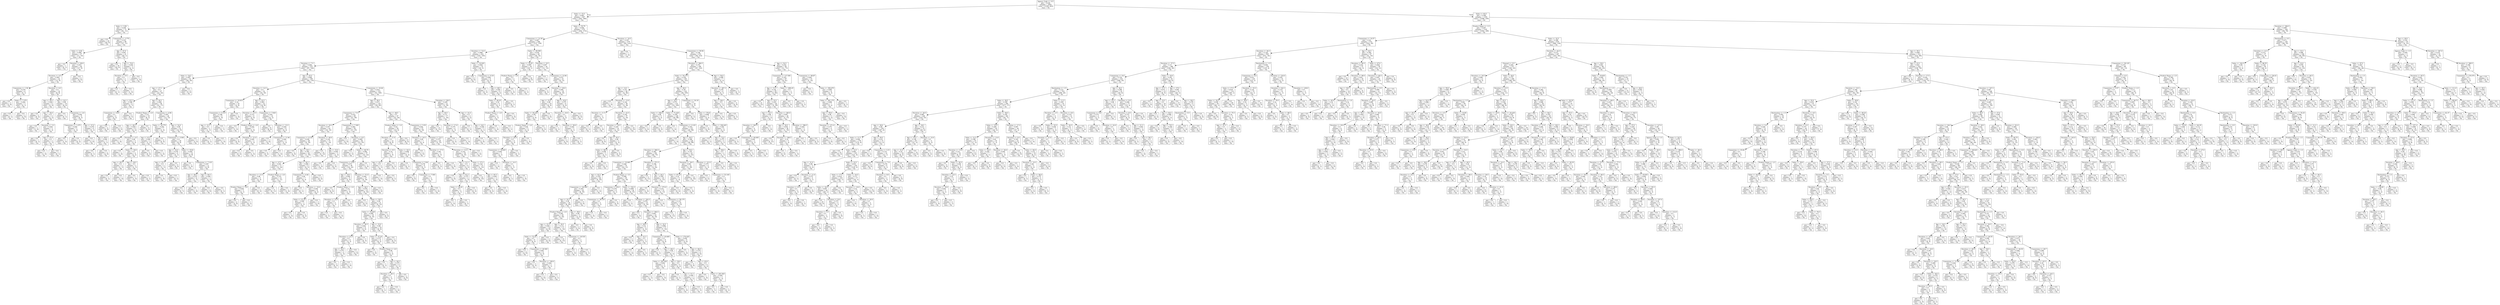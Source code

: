 digraph Tree {
node [shape=box] ;
0 [label="Agency_Code <= 0.5\ngini = 0.436\nsamples = 2002\nvalue = [1359, 643]\nclass = No"] ;
1 [label="Sales <= 15.5\ngini = 0.483\nsamples = 647\nvalue = [263, 384]\nclass = Yes"] ;
0 -> 1 [labeldistance=2.5, labelangle=45, headlabel="True"] ;
2 [label="Sales <= 3.56\ngini = 0.259\nsamples = 72\nvalue = [61, 11]\nclass = No"] ;
1 -> 2 ;
3 [label="gini = 0.0\nsamples = 24\nvalue = [24, 0]\nclass = No"] ;
2 -> 3 ;
4 [label="Commision <= 3.775\ngini = 0.353\nsamples = 48\nvalue = [37, 11]\nclass = No"] ;
2 -> 4 ;
5 [label="Sales <= 4.02\ngini = 0.466\nsamples = 27\nvalue = [17, 10]\nclass = No"] ;
4 -> 5 ;
6 [label="gini = 0.0\nsamples = 1\nvalue = [0, 1]\nclass = Yes"] ;
5 -> 6 ;
7 [label="Duration <= 69.0\ngini = 0.453\nsamples = 26\nvalue = [17, 9]\nclass = No"] ;
5 -> 7 ;
8 [label="Duration <= 4.5\ngini = 0.483\nsamples = 22\nvalue = [13, 9]\nclass = No"] ;
7 -> 8 ;
9 [label="Commision <= 1.92\ngini = 0.278\nsamples = 6\nvalue = [5, 1]\nclass = No"] ;
8 -> 9 ;
10 [label="gini = 0.0\nsamples = 3\nvalue = [3, 0]\nclass = No"] ;
9 -> 10 ;
11 [label="Sales <= 7.375\ngini = 0.444\nsamples = 3\nvalue = [2, 1]\nclass = No"] ;
9 -> 11 ;
12 [label="gini = 0.0\nsamples = 1\nvalue = [0, 1]\nclass = Yes"] ;
11 -> 12 ;
13 [label="gini = 0.0\nsamples = 2\nvalue = [2, 0]\nclass = No"] ;
11 -> 13 ;
14 [label="Duration <= 6.5\ngini = 0.5\nsamples = 16\nvalue = [8, 8]\nclass = No"] ;
8 -> 14 ;
15 [label="Age <= 29.5\ngini = 0.444\nsamples = 6\nvalue = [2, 4]\nclass = Yes"] ;
14 -> 15 ;
16 [label="gini = 0.0\nsamples = 2\nvalue = [0, 2]\nclass = Yes"] ;
15 -> 16 ;
17 [label="Age <= 34.0\ngini = 0.5\nsamples = 4\nvalue = [2, 2]\nclass = No"] ;
15 -> 17 ;
18 [label="gini = 0.0\nsamples = 1\nvalue = [1, 0]\nclass = No"] ;
17 -> 18 ;
19 [label="Duration <= 5.5\ngini = 0.444\nsamples = 3\nvalue = [1, 2]\nclass = Yes"] ;
17 -> 19 ;
20 [label="gini = 0.0\nsamples = 1\nvalue = [0, 1]\nclass = Yes"] ;
19 -> 20 ;
21 [label="Age <= 57.0\ngini = 0.5\nsamples = 2\nvalue = [1, 1]\nclass = No"] ;
19 -> 21 ;
22 [label="gini = 0.0\nsamples = 1\nvalue = [1, 0]\nclass = No"] ;
21 -> 22 ;
23 [label="gini = 0.0\nsamples = 1\nvalue = [0, 1]\nclass = Yes"] ;
21 -> 23 ;
24 [label="Age <= 22.5\ngini = 0.48\nsamples = 10\nvalue = [6, 4]\nclass = No"] ;
14 -> 24 ;
25 [label="gini = 0.0\nsamples = 1\nvalue = [0, 1]\nclass = Yes"] ;
24 -> 25 ;
26 [label="Commision <= 2.6\ngini = 0.444\nsamples = 9\nvalue = [6, 3]\nclass = No"] ;
24 -> 26 ;
27 [label="Commision <= 1.275\ngini = 0.444\nsamples = 3\nvalue = [1, 2]\nclass = Yes"] ;
26 -> 27 ;
28 [label="gini = 0.0\nsamples = 1\nvalue = [1, 0]\nclass = No"] ;
27 -> 28 ;
29 [label="gini = 0.0\nsamples = 2\nvalue = [0, 2]\nclass = Yes"] ;
27 -> 29 ;
30 [label="Age <= 37.0\ngini = 0.278\nsamples = 6\nvalue = [5, 1]\nclass = No"] ;
26 -> 30 ;
31 [label="gini = 0.0\nsamples = 3\nvalue = [3, 0]\nclass = No"] ;
30 -> 31 ;
32 [label="Age <= 46.0\ngini = 0.444\nsamples = 3\nvalue = [2, 1]\nclass = No"] ;
30 -> 32 ;
33 [label="gini = 0.0\nsamples = 1\nvalue = [0, 1]\nclass = Yes"] ;
32 -> 33 ;
34 [label="gini = 0.0\nsamples = 2\nvalue = [2, 0]\nclass = No"] ;
32 -> 34 ;
35 [label="gini = 0.0\nsamples = 4\nvalue = [4, 0]\nclass = No"] ;
7 -> 35 ;
36 [label="Age <= 67.0\ngini = 0.091\nsamples = 21\nvalue = [20, 1]\nclass = No"] ;
4 -> 36 ;
37 [label="gini = 0.0\nsamples = 18\nvalue = [18, 0]\nclass = No"] ;
36 -> 37 ;
38 [label="Age <= 70.0\ngini = 0.444\nsamples = 3\nvalue = [2, 1]\nclass = No"] ;
36 -> 38 ;
39 [label="Duration <= 9.5\ngini = 0.5\nsamples = 2\nvalue = [1, 1]\nclass = No"] ;
38 -> 39 ;
40 [label="gini = 0.0\nsamples = 1\nvalue = [0, 1]\nclass = Yes"] ;
39 -> 40 ;
41 [label="gini = 0.0\nsamples = 1\nvalue = [1, 0]\nclass = No"] ;
39 -> 41 ;
42 [label="gini = 0.0\nsamples = 1\nvalue = [1, 0]\nclass = No"] ;
38 -> 42 ;
43 [label="Sales <= 55.75\ngini = 0.456\nsamples = 575\nvalue = [202, 373]\nclass = Yes"] ;
1 -> 43 ;
44 [label="Commision <= 12.39\ngini = 0.497\nsamples = 296\nvalue = [137, 159]\nclass = Yes"] ;
43 -> 44 ;
45 [label="Duration <= 72.0\ngini = 0.489\nsamples = 252\nvalue = [107, 145]\nclass = Yes"] ;
44 -> 45 ;
46 [label="Duration <= 7.5\ngini = 0.484\nsamples = 237\nvalue = [97, 140]\nclass = Yes"] ;
45 -> 46 ;
47 [label="Sales <= 34.5\ngini = 0.497\nsamples = 52\nvalue = [28, 24]\nclass = No"] ;
46 -> 47 ;
48 [label="Age <= 27.5\ngini = 0.5\nsamples = 47\nvalue = [23, 24]\nclass = Yes"] ;
47 -> 48 ;
49 [label="Age <= 25.5\ngini = 0.346\nsamples = 9\nvalue = [2, 7]\nclass = Yes"] ;
48 -> 49 ;
50 [label="Commision <= 4.65\ngini = 0.5\nsamples = 4\nvalue = [2, 2]\nclass = No"] ;
49 -> 50 ;
51 [label="gini = 0.0\nsamples = 2\nvalue = [2, 0]\nclass = No"] ;
50 -> 51 ;
52 [label="gini = 0.0\nsamples = 2\nvalue = [0, 2]\nclass = Yes"] ;
50 -> 52 ;
53 [label="gini = 0.0\nsamples = 5\nvalue = [0, 5]\nclass = Yes"] ;
49 -> 53 ;
54 [label="Age <= 30.5\ngini = 0.494\nsamples = 38\nvalue = [21, 17]\nclass = No"] ;
48 -> 54 ;
55 [label="Product Name <= 2.0\ngini = 0.32\nsamples = 10\nvalue = [8, 2]\nclass = No"] ;
54 -> 55 ;
56 [label="Age <= 28.5\ngini = 0.444\nsamples = 6\nvalue = [4, 2]\nclass = No"] ;
55 -> 56 ;
57 [label="gini = 0.0\nsamples = 1\nvalue = [1, 0]\nclass = No"] ;
56 -> 57 ;
58 [label="Duration <= 4.5\ngini = 0.48\nsamples = 5\nvalue = [3, 2]\nclass = No"] ;
56 -> 58 ;
59 [label="gini = 0.0\nsamples = 1\nvalue = [1, 0]\nclass = No"] ;
58 -> 59 ;
60 [label="Sales <= 18.0\ngini = 0.5\nsamples = 4\nvalue = [2, 2]\nclass = No"] ;
58 -> 60 ;
61 [label="Age <= 29.5\ngini = 0.5\nsamples = 2\nvalue = [1, 1]\nclass = No"] ;
60 -> 61 ;
62 [label="gini = 0.0\nsamples = 1\nvalue = [0, 1]\nclass = Yes"] ;
61 -> 62 ;
63 [label="gini = 0.0\nsamples = 1\nvalue = [1, 0]\nclass = No"] ;
61 -> 63 ;
64 [label="Age <= 29.5\ngini = 0.5\nsamples = 2\nvalue = [1, 1]\nclass = No"] ;
60 -> 64 ;
65 [label="gini = 0.0\nsamples = 1\nvalue = [1, 0]\nclass = No"] ;
64 -> 65 ;
66 [label="gini = 0.0\nsamples = 1\nvalue = [0, 1]\nclass = Yes"] ;
64 -> 66 ;
67 [label="gini = 0.0\nsamples = 4\nvalue = [4, 0]\nclass = No"] ;
55 -> 67 ;
68 [label="Commision <= 4.94\ngini = 0.497\nsamples = 28\nvalue = [13, 15]\nclass = Yes"] ;
54 -> 68 ;
69 [label="Sales <= 16.775\ngini = 0.245\nsamples = 7\nvalue = [1, 6]\nclass = Yes"] ;
68 -> 69 ;
70 [label="Age <= 41.0\ngini = 0.444\nsamples = 3\nvalue = [1, 2]\nclass = Yes"] ;
69 -> 70 ;
71 [label="gini = 0.0\nsamples = 2\nvalue = [0, 2]\nclass = Yes"] ;
70 -> 71 ;
72 [label="gini = 0.0\nsamples = 1\nvalue = [1, 0]\nclass = No"] ;
70 -> 72 ;
73 [label="gini = 0.0\nsamples = 4\nvalue = [0, 4]\nclass = Yes"] ;
69 -> 73 ;
74 [label="Age <= 52.0\ngini = 0.49\nsamples = 21\nvalue = [12, 9]\nclass = No"] ;
68 -> 74 ;
75 [label="Commision <= 5.505\ngini = 0.5\nsamples = 18\nvalue = [9, 9]\nclass = No"] ;
74 -> 75 ;
76 [label="Age <= 33.0\ngini = 0.278\nsamples = 6\nvalue = [5, 1]\nclass = No"] ;
75 -> 76 ;
77 [label="Age <= 31.5\ngini = 0.5\nsamples = 2\nvalue = [1, 1]\nclass = No"] ;
76 -> 77 ;
78 [label="gini = 0.0\nsamples = 1\nvalue = [1, 0]\nclass = No"] ;
77 -> 78 ;
79 [label="gini = 0.0\nsamples = 1\nvalue = [0, 1]\nclass = Yes"] ;
77 -> 79 ;
80 [label="gini = 0.0\nsamples = 4\nvalue = [4, 0]\nclass = No"] ;
76 -> 80 ;
81 [label="Sales <= 19.61\ngini = 0.444\nsamples = 12\nvalue = [4, 8]\nclass = Yes"] ;
75 -> 81 ;
82 [label="gini = 0.0\nsamples = 1\nvalue = [1, 0]\nclass = No"] ;
81 -> 82 ;
83 [label="Commision <= 7.315\ngini = 0.397\nsamples = 11\nvalue = [3, 8]\nclass = Yes"] ;
81 -> 83 ;
84 [label="Age <= 48.5\ngini = 0.219\nsamples = 8\nvalue = [1, 7]\nclass = Yes"] ;
83 -> 84 ;
85 [label="gini = 0.0\nsamples = 7\nvalue = [0, 7]\nclass = Yes"] ;
84 -> 85 ;
86 [label="gini = 0.0\nsamples = 1\nvalue = [1, 0]\nclass = No"] ;
84 -> 86 ;
87 [label="Age <= 44.5\ngini = 0.444\nsamples = 3\nvalue = [2, 1]\nclass = No"] ;
83 -> 87 ;
88 [label="gini = 0.0\nsamples = 2\nvalue = [2, 0]\nclass = No"] ;
87 -> 88 ;
89 [label="gini = 0.0\nsamples = 1\nvalue = [0, 1]\nclass = Yes"] ;
87 -> 89 ;
90 [label="gini = 0.0\nsamples = 3\nvalue = [3, 0]\nclass = No"] ;
74 -> 90 ;
91 [label="gini = 0.0\nsamples = 5\nvalue = [5, 0]\nclass = No"] ;
47 -> 91 ;
92 [label="Age <= 25.5\ngini = 0.468\nsamples = 185\nvalue = [69, 116]\nclass = Yes"] ;
46 -> 92 ;
93 [label="Duration <= 12.5\ngini = 0.5\nsamples = 32\nvalue = [16, 16]\nclass = No"] ;
92 -> 93 ;
94 [label="Commision <= 10.815\ngini = 0.32\nsamples = 10\nvalue = [2, 8]\nclass = Yes"] ;
93 -> 94 ;
95 [label="Commision <= 5.315\ngini = 0.198\nsamples = 9\nvalue = [1, 8]\nclass = Yes"] ;
94 -> 95 ;
96 [label="Age <= 21.5\ngini = 0.5\nsamples = 2\nvalue = [1, 1]\nclass = No"] ;
95 -> 96 ;
97 [label="gini = 0.0\nsamples = 1\nvalue = [0, 1]\nclass = Yes"] ;
96 -> 97 ;
98 [label="gini = 0.0\nsamples = 1\nvalue = [1, 0]\nclass = No"] ;
96 -> 98 ;
99 [label="gini = 0.0\nsamples = 7\nvalue = [0, 7]\nclass = Yes"] ;
95 -> 99 ;
100 [label="gini = 0.0\nsamples = 1\nvalue = [1, 0]\nclass = No"] ;
94 -> 100 ;
101 [label="Age <= 22.5\ngini = 0.463\nsamples = 22\nvalue = [14, 8]\nclass = No"] ;
93 -> 101 ;
102 [label="Duration <= 15.5\ngini = 0.375\nsamples = 8\nvalue = [2, 6]\nclass = Yes"] ;
101 -> 102 ;
103 [label="gini = 0.0\nsamples = 1\nvalue = [1, 0]\nclass = No"] ;
102 -> 103 ;
104 [label="Product Name <= 2.0\ngini = 0.245\nsamples = 7\nvalue = [1, 6]\nclass = Yes"] ;
102 -> 104 ;
105 [label="gini = 0.0\nsamples = 4\nvalue = [0, 4]\nclass = Yes"] ;
104 -> 105 ;
106 [label="Duration <= 21.0\ngini = 0.444\nsamples = 3\nvalue = [1, 2]\nclass = Yes"] ;
104 -> 106 ;
107 [label="gini = 0.0\nsamples = 2\nvalue = [0, 2]\nclass = Yes"] ;
106 -> 107 ;
108 [label="gini = 0.0\nsamples = 1\nvalue = [1, 0]\nclass = No"] ;
106 -> 108 ;
109 [label="Commision <= 7.925\ngini = 0.245\nsamples = 14\nvalue = [12, 2]\nclass = No"] ;
101 -> 109 ;
110 [label="gini = 0.0\nsamples = 8\nvalue = [8, 0]\nclass = No"] ;
109 -> 110 ;
111 [label="Duration <= 15.5\ngini = 0.444\nsamples = 6\nvalue = [4, 2]\nclass = No"] ;
109 -> 111 ;
112 [label="gini = 0.0\nsamples = 3\nvalue = [3, 0]\nclass = No"] ;
111 -> 112 ;
113 [label="Commision <= 11.94\ngini = 0.444\nsamples = 3\nvalue = [1, 2]\nclass = Yes"] ;
111 -> 113 ;
114 [label="gini = 0.0\nsamples = 2\nvalue = [0, 2]\nclass = Yes"] ;
113 -> 114 ;
115 [label="gini = 0.0\nsamples = 1\nvalue = [1, 0]\nclass = No"] ;
113 -> 115 ;
116 [label="Commision <= 10.44\ngini = 0.453\nsamples = 153\nvalue = [53, 100]\nclass = Yes"] ;
92 -> 116 ;
117 [label="Age <= 39.5\ngini = 0.471\nsamples = 132\nvalue = [50, 82]\nclass = Yes"] ;
116 -> 117 ;
118 [label="Commision <= 7.0\ngini = 0.433\nsamples = 85\nvalue = [27, 58]\nclass = Yes"] ;
117 -> 118 ;
119 [label="Duration <= 19.5\ngini = 0.357\nsamples = 43\nvalue = [10, 33]\nclass = Yes"] ;
118 -> 119 ;
120 [label="Commision <= 4.125\ngini = 0.436\nsamples = 28\nvalue = [9, 19]\nclass = Yes"] ;
119 -> 120 ;
121 [label="gini = 0.0\nsamples = 2\nvalue = [2, 0]\nclass = No"] ;
120 -> 121 ;
122 [label="Age <= 30.5\ngini = 0.393\nsamples = 26\nvalue = [7, 19]\nclass = Yes"] ;
120 -> 122 ;
123 [label="Age <= 27.5\ngini = 0.291\nsamples = 17\nvalue = [3, 14]\nclass = Yes"] ;
122 -> 123 ;
124 [label="Duration <= 11.0\ngini = 0.48\nsamples = 5\nvalue = [2, 3]\nclass = Yes"] ;
123 -> 124 ;
125 [label="Product Name <= 2.0\ngini = 0.444\nsamples = 3\nvalue = [2, 1]\nclass = No"] ;
124 -> 125 ;
126 [label="gini = 0.0\nsamples = 2\nvalue = [2, 0]\nclass = No"] ;
125 -> 126 ;
127 [label="gini = 0.0\nsamples = 1\nvalue = [0, 1]\nclass = Yes"] ;
125 -> 127 ;
128 [label="gini = 0.0\nsamples = 2\nvalue = [0, 2]\nclass = Yes"] ;
124 -> 128 ;
129 [label="Product Name <= 2.0\ngini = 0.153\nsamples = 12\nvalue = [1, 11]\nclass = Yes"] ;
123 -> 129 ;
130 [label="gini = 0.0\nsamples = 11\nvalue = [0, 11]\nclass = Yes"] ;
129 -> 130 ;
131 [label="gini = 0.0\nsamples = 1\nvalue = [1, 0]\nclass = No"] ;
129 -> 131 ;
132 [label="Age <= 36.5\ngini = 0.494\nsamples = 9\nvalue = [4, 5]\nclass = Yes"] ;
122 -> 132 ;
133 [label="Commision <= 4.44\ngini = 0.49\nsamples = 7\nvalue = [4, 3]\nclass = No"] ;
132 -> 133 ;
134 [label="gini = 0.0\nsamples = 1\nvalue = [0, 1]\nclass = Yes"] ;
133 -> 134 ;
135 [label="Duration <= 10.0\ngini = 0.444\nsamples = 6\nvalue = [4, 2]\nclass = No"] ;
133 -> 135 ;
136 [label="Sales <= 21.25\ngini = 0.444\nsamples = 3\nvalue = [1, 2]\nclass = Yes"] ;
135 -> 136 ;
137 [label="gini = 0.0\nsamples = 1\nvalue = [1, 0]\nclass = No"] ;
136 -> 137 ;
138 [label="gini = 0.0\nsamples = 2\nvalue = [0, 2]\nclass = Yes"] ;
136 -> 138 ;
139 [label="gini = 0.0\nsamples = 3\nvalue = [3, 0]\nclass = No"] ;
135 -> 139 ;
140 [label="gini = 0.0\nsamples = 2\nvalue = [0, 2]\nclass = Yes"] ;
132 -> 140 ;
141 [label="Duration <= 40.0\ngini = 0.124\nsamples = 15\nvalue = [1, 14]\nclass = Yes"] ;
119 -> 141 ;
142 [label="gini = 0.0\nsamples = 12\nvalue = [0, 12]\nclass = Yes"] ;
141 -> 142 ;
143 [label="Age <= 33.0\ngini = 0.444\nsamples = 3\nvalue = [1, 2]\nclass = Yes"] ;
141 -> 143 ;
144 [label="gini = 0.0\nsamples = 1\nvalue = [1, 0]\nclass = No"] ;
143 -> 144 ;
145 [label="gini = 0.0\nsamples = 2\nvalue = [0, 2]\nclass = Yes"] ;
143 -> 145 ;
146 [label="Commision <= 7.365\ngini = 0.482\nsamples = 42\nvalue = [17, 25]\nclass = Yes"] ;
118 -> 146 ;
147 [label="gini = 0.0\nsamples = 2\nvalue = [2, 0]\nclass = No"] ;
146 -> 147 ;
148 [label="Duration <= 8.5\ngini = 0.469\nsamples = 40\nvalue = [15, 25]\nclass = Yes"] ;
146 -> 148 ;
149 [label="gini = 0.0\nsamples = 3\nvalue = [0, 3]\nclass = Yes"] ;
148 -> 149 ;
150 [label="Sales <= 40.75\ngini = 0.482\nsamples = 37\nvalue = [15, 22]\nclass = Yes"] ;
148 -> 150 ;
151 [label="Commision <= 8.01\ngini = 0.475\nsamples = 36\nvalue = [14, 22]\nclass = Yes"] ;
150 -> 151 ;
152 [label="Age <= 29.5\ngini = 0.494\nsamples = 9\nvalue = [5, 4]\nclass = No"] ;
151 -> 152 ;
153 [label="gini = 0.0\nsamples = 4\nvalue = [4, 0]\nclass = No"] ;
152 -> 153 ;
154 [label="Product Name <= 2.0\ngini = 0.32\nsamples = 5\nvalue = [1, 4]\nclass = Yes"] ;
152 -> 154 ;
155 [label="Duration <= 12.0\ngini = 0.5\nsamples = 2\nvalue = [1, 1]\nclass = No"] ;
154 -> 155 ;
156 [label="gini = 0.0\nsamples = 1\nvalue = [0, 1]\nclass = Yes"] ;
155 -> 156 ;
157 [label="gini = 0.0\nsamples = 1\nvalue = [1, 0]\nclass = No"] ;
155 -> 157 ;
158 [label="gini = 0.0\nsamples = 3\nvalue = [0, 3]\nclass = Yes"] ;
154 -> 158 ;
159 [label="Duration <= 51.0\ngini = 0.444\nsamples = 27\nvalue = [9, 18]\nclass = Yes"] ;
151 -> 159 ;
160 [label="Age <= 26.5\ngini = 0.476\nsamples = 23\nvalue = [9, 14]\nclass = Yes"] ;
159 -> 160 ;
161 [label="gini = 0.0\nsamples = 2\nvalue = [0, 2]\nclass = Yes"] ;
160 -> 161 ;
162 [label="Sales <= 39.5\ngini = 0.49\nsamples = 21\nvalue = [9, 12]\nclass = Yes"] ;
160 -> 162 ;
163 [label="Sales <= 35.025\ngini = 0.499\nsamples = 19\nvalue = [9, 10]\nclass = Yes"] ;
162 -> 163 ;
164 [label="Duration <= 36.5\ngini = 0.444\nsamples = 9\nvalue = [3, 6]\nclass = Yes"] ;
163 -> 164 ;
165 [label="Duration <= 21.0\ngini = 0.5\nsamples = 6\nvalue = [3, 3]\nclass = No"] ;
164 -> 165 ;
166 [label="Age <= 34.5\ngini = 0.375\nsamples = 4\nvalue = [1, 3]\nclass = Yes"] ;
165 -> 166 ;
167 [label="gini = 0.0\nsamples = 3\nvalue = [0, 3]\nclass = Yes"] ;
166 -> 167 ;
168 [label="gini = 0.0\nsamples = 1\nvalue = [1, 0]\nclass = No"] ;
166 -> 168 ;
169 [label="gini = 0.0\nsamples = 2\nvalue = [2, 0]\nclass = No"] ;
165 -> 169 ;
170 [label="gini = 0.0\nsamples = 3\nvalue = [0, 3]\nclass = Yes"] ;
164 -> 170 ;
171 [label="Age <= 33.0\ngini = 0.48\nsamples = 10\nvalue = [6, 4]\nclass = No"] ;
163 -> 171 ;
172 [label="Sales <= 37.25\ngini = 0.375\nsamples = 8\nvalue = [6, 2]\nclass = No"] ;
171 -> 172 ;
173 [label="gini = 0.0\nsamples = 3\nvalue = [3, 0]\nclass = No"] ;
172 -> 173 ;
174 [label="Product Name <= 2.0\ngini = 0.48\nsamples = 5\nvalue = [3, 2]\nclass = No"] ;
172 -> 174 ;
175 [label="gini = 0.0\nsamples = 1\nvalue = [0, 1]\nclass = Yes"] ;
174 -> 175 ;
176 [label="Age <= 30.5\ngini = 0.375\nsamples = 4\nvalue = [3, 1]\nclass = No"] ;
174 -> 176 ;
177 [label="Duration <= 28.5\ngini = 0.5\nsamples = 2\nvalue = [1, 1]\nclass = No"] ;
176 -> 177 ;
178 [label="gini = 0.0\nsamples = 1\nvalue = [0, 1]\nclass = Yes"] ;
177 -> 178 ;
179 [label="gini = 0.0\nsamples = 1\nvalue = [1, 0]\nclass = No"] ;
177 -> 179 ;
180 [label="gini = 0.0\nsamples = 2\nvalue = [2, 0]\nclass = No"] ;
176 -> 180 ;
181 [label="gini = 0.0\nsamples = 2\nvalue = [0, 2]\nclass = Yes"] ;
171 -> 181 ;
182 [label="gini = 0.0\nsamples = 2\nvalue = [0, 2]\nclass = Yes"] ;
162 -> 182 ;
183 [label="gini = 0.0\nsamples = 4\nvalue = [0, 4]\nclass = Yes"] ;
159 -> 183 ;
184 [label="gini = 0.0\nsamples = 1\nvalue = [1, 0]\nclass = No"] ;
150 -> 184 ;
185 [label="Age <= 48.5\ngini = 0.5\nsamples = 47\nvalue = [23, 24]\nclass = Yes"] ;
117 -> 185 ;
186 [label="Product Name <= 1.0\ngini = 0.42\nsamples = 20\nvalue = [14, 6]\nclass = No"] ;
185 -> 186 ;
187 [label="Duration <= 11.0\ngini = 0.5\nsamples = 12\nvalue = [6, 6]\nclass = No"] ;
186 -> 187 ;
188 [label="Duration <= 9.5\ngini = 0.32\nsamples = 5\nvalue = [1, 4]\nclass = Yes"] ;
187 -> 188 ;
189 [label="Age <= 43.5\ngini = 0.5\nsamples = 2\nvalue = [1, 1]\nclass = No"] ;
188 -> 189 ;
190 [label="gini = 0.0\nsamples = 1\nvalue = [1, 0]\nclass = No"] ;
189 -> 190 ;
191 [label="gini = 0.0\nsamples = 1\nvalue = [0, 1]\nclass = Yes"] ;
189 -> 191 ;
192 [label="gini = 0.0\nsamples = 3\nvalue = [0, 3]\nclass = Yes"] ;
188 -> 192 ;
193 [label="Sales <= 16.5\ngini = 0.408\nsamples = 7\nvalue = [5, 2]\nclass = No"] ;
187 -> 193 ;
194 [label="gini = 0.0\nsamples = 1\nvalue = [0, 1]\nclass = Yes"] ;
193 -> 194 ;
195 [label="Commision <= 5.94\ngini = 0.278\nsamples = 6\nvalue = [5, 1]\nclass = No"] ;
193 -> 195 ;
196 [label="gini = 0.0\nsamples = 4\nvalue = [4, 0]\nclass = No"] ;
195 -> 196 ;
197 [label="Commision <= 7.505\ngini = 0.5\nsamples = 2\nvalue = [1, 1]\nclass = No"] ;
195 -> 197 ;
198 [label="gini = 0.0\nsamples = 1\nvalue = [0, 1]\nclass = Yes"] ;
197 -> 198 ;
199 [label="gini = 0.0\nsamples = 1\nvalue = [1, 0]\nclass = No"] ;
197 -> 199 ;
200 [label="gini = 0.0\nsamples = 8\nvalue = [8, 0]\nclass = No"] ;
186 -> 200 ;
201 [label="Commision <= 5.55\ngini = 0.444\nsamples = 27\nvalue = [9, 18]\nclass = Yes"] ;
185 -> 201 ;
202 [label="Duration <= 10.5\ngini = 0.49\nsamples = 7\nvalue = [4, 3]\nclass = No"] ;
201 -> 202 ;
203 [label="gini = 0.0\nsamples = 2\nvalue = [2, 0]\nclass = No"] ;
202 -> 203 ;
204 [label="Duration <= 17.5\ngini = 0.48\nsamples = 5\nvalue = [2, 3]\nclass = Yes"] ;
202 -> 204 ;
205 [label="gini = 0.0\nsamples = 3\nvalue = [0, 3]\nclass = Yes"] ;
204 -> 205 ;
206 [label="gini = 0.0\nsamples = 2\nvalue = [2, 0]\nclass = No"] ;
204 -> 206 ;
207 [label="Duration <= 52.5\ngini = 0.375\nsamples = 20\nvalue = [5, 15]\nclass = Yes"] ;
201 -> 207 ;
208 [label="Duration <= 13.5\ngini = 0.332\nsamples = 19\nvalue = [4, 15]\nclass = Yes"] ;
207 -> 208 ;
209 [label="Age <= 51.5\ngini = 0.5\nsamples = 6\nvalue = [3, 3]\nclass = No"] ;
208 -> 209 ;
210 [label="gini = 0.0\nsamples = 2\nvalue = [2, 0]\nclass = No"] ;
209 -> 210 ;
211 [label="Age <= 61.5\ngini = 0.375\nsamples = 4\nvalue = [1, 3]\nclass = Yes"] ;
209 -> 211 ;
212 [label="Sales <= 28.25\ngini = 0.5\nsamples = 2\nvalue = [1, 1]\nclass = No"] ;
211 -> 212 ;
213 [label="gini = 0.0\nsamples = 1\nvalue = [1, 0]\nclass = No"] ;
212 -> 213 ;
214 [label="gini = 0.0\nsamples = 1\nvalue = [0, 1]\nclass = Yes"] ;
212 -> 214 ;
215 [label="gini = 0.0\nsamples = 2\nvalue = [0, 2]\nclass = Yes"] ;
211 -> 215 ;
216 [label="Sales <= 37.2\ngini = 0.142\nsamples = 13\nvalue = [1, 12]\nclass = Yes"] ;
208 -> 216 ;
217 [label="gini = 0.0\nsamples = 10\nvalue = [0, 10]\nclass = Yes"] ;
216 -> 217 ;
218 [label="Age <= 65.5\ngini = 0.444\nsamples = 3\nvalue = [1, 2]\nclass = Yes"] ;
216 -> 218 ;
219 [label="gini = 0.0\nsamples = 2\nvalue = [0, 2]\nclass = Yes"] ;
218 -> 219 ;
220 [label="gini = 0.0\nsamples = 1\nvalue = [1, 0]\nclass = No"] ;
218 -> 220 ;
221 [label="gini = 0.0\nsamples = 1\nvalue = [1, 0]\nclass = No"] ;
207 -> 221 ;
222 [label="Duration <= 28.0\ngini = 0.245\nsamples = 21\nvalue = [3, 18]\nclass = Yes"] ;
116 -> 222 ;
223 [label="Age <= 44.5\ngini = 0.111\nsamples = 17\nvalue = [1, 16]\nclass = Yes"] ;
222 -> 223 ;
224 [label="gini = 0.0\nsamples = 13\nvalue = [0, 13]\nclass = Yes"] ;
223 -> 224 ;
225 [label="Duration <= 17.0\ngini = 0.375\nsamples = 4\nvalue = [1, 3]\nclass = Yes"] ;
223 -> 225 ;
226 [label="gini = 0.0\nsamples = 3\nvalue = [0, 3]\nclass = Yes"] ;
225 -> 226 ;
227 [label="gini = 0.0\nsamples = 1\nvalue = [1, 0]\nclass = No"] ;
225 -> 227 ;
228 [label="Age <= 31.0\ngini = 0.5\nsamples = 4\nvalue = [2, 2]\nclass = No"] ;
222 -> 228 ;
229 [label="gini = 0.0\nsamples = 1\nvalue = [0, 1]\nclass = Yes"] ;
228 -> 229 ;
230 [label="Age <= 44.5\ngini = 0.444\nsamples = 3\nvalue = [2, 1]\nclass = No"] ;
228 -> 230 ;
231 [label="gini = 0.0\nsamples = 2\nvalue = [2, 0]\nclass = No"] ;
230 -> 231 ;
232 [label="gini = 0.0\nsamples = 1\nvalue = [0, 1]\nclass = Yes"] ;
230 -> 232 ;
233 [label="Sales <= 32.025\ngini = 0.444\nsamples = 15\nvalue = [10, 5]\nclass = No"] ;
45 -> 233 ;
234 [label="gini = 0.0\nsamples = 6\nvalue = [6, 0]\nclass = No"] ;
233 -> 234 ;
235 [label="Commision <= 9.19\ngini = 0.494\nsamples = 9\nvalue = [4, 5]\nclass = Yes"] ;
233 -> 235 ;
236 [label="gini = 0.0\nsamples = 3\nvalue = [0, 3]\nclass = Yes"] ;
235 -> 236 ;
237 [label="Age <= 48.5\ngini = 0.444\nsamples = 6\nvalue = [4, 2]\nclass = No"] ;
235 -> 237 ;
238 [label="Sales <= 40.25\ngini = 0.32\nsamples = 5\nvalue = [4, 1]\nclass = No"] ;
237 -> 238 ;
239 [label="Product Name <= 2.0\ngini = 0.5\nsamples = 2\nvalue = [1, 1]\nclass = No"] ;
238 -> 239 ;
240 [label="gini = 0.0\nsamples = 1\nvalue = [1, 0]\nclass = No"] ;
239 -> 240 ;
241 [label="gini = 0.0\nsamples = 1\nvalue = [0, 1]\nclass = Yes"] ;
239 -> 241 ;
242 [label="gini = 0.0\nsamples = 3\nvalue = [3, 0]\nclass = No"] ;
238 -> 242 ;
243 [label="gini = 0.0\nsamples = 1\nvalue = [0, 1]\nclass = Yes"] ;
237 -> 243 ;
244 [label="Sales <= 49.595\ngini = 0.434\nsamples = 44\nvalue = [30, 14]\nclass = No"] ;
44 -> 244 ;
245 [label="Sales <= 19.25\ngini = 0.095\nsamples = 20\nvalue = [19, 1]\nclass = No"] ;
244 -> 245 ;
246 [label="Product Name <= 2.0\ngini = 0.5\nsamples = 2\nvalue = [1, 1]\nclass = No"] ;
245 -> 246 ;
247 [label="gini = 0.0\nsamples = 1\nvalue = [1, 0]\nclass = No"] ;
246 -> 247 ;
248 [label="gini = 0.0\nsamples = 1\nvalue = [0, 1]\nclass = Yes"] ;
246 -> 248 ;
249 [label="gini = 0.0\nsamples = 18\nvalue = [18, 0]\nclass = No"] ;
245 -> 249 ;
250 [label="Duration <= 8.5\ngini = 0.497\nsamples = 24\nvalue = [11, 13]\nclass = Yes"] ;
244 -> 250 ;
251 [label="gini = 0.0\nsamples = 3\nvalue = [3, 0]\nclass = No"] ;
250 -> 251 ;
252 [label="Commision <= 12.94\ngini = 0.472\nsamples = 21\nvalue = [8, 13]\nclass = Yes"] ;
250 -> 252 ;
253 [label="gini = 0.0\nsamples = 3\nvalue = [0, 3]\nclass = Yes"] ;
252 -> 253 ;
254 [label="Duration <= 29.0\ngini = 0.494\nsamples = 18\nvalue = [8, 10]\nclass = Yes"] ;
252 -> 254 ;
255 [label="Age <= 33.0\ngini = 0.48\nsamples = 10\nvalue = [6, 4]\nclass = No"] ;
254 -> 255 ;
256 [label="Sales <= 54.225\ngini = 0.49\nsamples = 7\nvalue = [3, 4]\nclass = Yes"] ;
255 -> 256 ;
257 [label="Product Name <= 2.0\ngini = 0.48\nsamples = 5\nvalue = [3, 2]\nclass = No"] ;
256 -> 257 ;
258 [label="Duration <= 20.0\ngini = 0.5\nsamples = 4\nvalue = [2, 2]\nclass = No"] ;
257 -> 258 ;
259 [label="Commision <= 16.625\ngini = 0.444\nsamples = 3\nvalue = [2, 1]\nclass = No"] ;
258 -> 259 ;
260 [label="gini = 0.0\nsamples = 1\nvalue = [1, 0]\nclass = No"] ;
259 -> 260 ;
261 [label="Duration <= 14.5\ngini = 0.5\nsamples = 2\nvalue = [1, 1]\nclass = No"] ;
259 -> 261 ;
262 [label="gini = 0.0\nsamples = 1\nvalue = [0, 1]\nclass = Yes"] ;
261 -> 262 ;
263 [label="gini = 0.0\nsamples = 1\nvalue = [1, 0]\nclass = No"] ;
261 -> 263 ;
264 [label="gini = 0.0\nsamples = 1\nvalue = [0, 1]\nclass = Yes"] ;
258 -> 264 ;
265 [label="gini = 0.0\nsamples = 1\nvalue = [1, 0]\nclass = No"] ;
257 -> 265 ;
266 [label="gini = 0.0\nsamples = 2\nvalue = [0, 2]\nclass = Yes"] ;
256 -> 266 ;
267 [label="gini = 0.0\nsamples = 3\nvalue = [3, 0]\nclass = No"] ;
255 -> 267 ;
268 [label="Age <= 43.0\ngini = 0.375\nsamples = 8\nvalue = [2, 6]\nclass = Yes"] ;
254 -> 268 ;
269 [label="Duration <= 34.0\ngini = 0.5\nsamples = 4\nvalue = [2, 2]\nclass = No"] ;
268 -> 269 ;
270 [label="gini = 0.0\nsamples = 1\nvalue = [0, 1]\nclass = Yes"] ;
269 -> 270 ;
271 [label="Duration <= 90.0\ngini = 0.444\nsamples = 3\nvalue = [2, 1]\nclass = No"] ;
269 -> 271 ;
272 [label="gini = 0.0\nsamples = 2\nvalue = [2, 0]\nclass = No"] ;
271 -> 272 ;
273 [label="gini = 0.0\nsamples = 1\nvalue = [0, 1]\nclass = Yes"] ;
271 -> 273 ;
274 [label="gini = 0.0\nsamples = 4\nvalue = [0, 4]\nclass = Yes"] ;
268 -> 274 ;
275 [label="Duration <= 10.5\ngini = 0.357\nsamples = 279\nvalue = [65, 214]\nclass = Yes"] ;
43 -> 275 ;
276 [label="gini = 0.0\nsamples = 7\nvalue = [7, 0]\nclass = No"] ;
275 -> 276 ;
277 [label="Commision <= 59.94\ngini = 0.336\nsamples = 272\nvalue = [58, 214]\nclass = Yes"] ;
275 -> 277 ;
278 [label="Duration <= 384.5\ngini = 0.372\nsamples = 190\nvalue = [47, 143]\nclass = Yes"] ;
277 -> 278 ;
279 [label="Sales <= 70.175\ngini = 0.354\nsamples = 183\nvalue = [42, 141]\nclass = Yes"] ;
278 -> 279 ;
280 [label="Age <= 14.5\ngini = 0.18\nsamples = 40\nvalue = [4, 36]\nclass = Yes"] ;
279 -> 280 ;
281 [label="gini = 0.0\nsamples = 1\nvalue = [1, 0]\nclass = No"] ;
280 -> 281 ;
282 [label="Duration <= 13.0\ngini = 0.142\nsamples = 39\nvalue = [3, 36]\nclass = Yes"] ;
280 -> 282 ;
283 [label="Duration <= 11.5\ngini = 0.5\nsamples = 2\nvalue = [1, 1]\nclass = No"] ;
282 -> 283 ;
284 [label="gini = 0.0\nsamples = 1\nvalue = [0, 1]\nclass = Yes"] ;
283 -> 284 ;
285 [label="gini = 0.0\nsamples = 1\nvalue = [1, 0]\nclass = No"] ;
283 -> 285 ;
286 [label="Duration <= 22.5\ngini = 0.102\nsamples = 37\nvalue = [2, 35]\nclass = Yes"] ;
282 -> 286 ;
287 [label="Duration <= 19.5\ngini = 0.245\nsamples = 14\nvalue = [2, 12]\nclass = Yes"] ;
286 -> 287 ;
288 [label="gini = 0.0\nsamples = 9\nvalue = [0, 9]\nclass = Yes"] ;
287 -> 288 ;
289 [label="Age <= 30.5\ngini = 0.48\nsamples = 5\nvalue = [2, 3]\nclass = Yes"] ;
287 -> 289 ;
290 [label="Sales <= 66.5\ngini = 0.444\nsamples = 3\nvalue = [2, 1]\nclass = No"] ;
289 -> 290 ;
291 [label="gini = 0.0\nsamples = 2\nvalue = [2, 0]\nclass = No"] ;
290 -> 291 ;
292 [label="gini = 0.0\nsamples = 1\nvalue = [0, 1]\nclass = Yes"] ;
290 -> 292 ;
293 [label="gini = 0.0\nsamples = 2\nvalue = [0, 2]\nclass = Yes"] ;
289 -> 293 ;
294 [label="gini = 0.0\nsamples = 23\nvalue = [0, 23]\nclass = Yes"] ;
286 -> 294 ;
295 [label="Age <= 60.5\ngini = 0.39\nsamples = 143\nvalue = [38, 105]\nclass = Yes"] ;
279 -> 295 ;
296 [label="Age <= 22.5\ngini = 0.373\nsamples = 133\nvalue = [33, 100]\nclass = Yes"] ;
295 -> 296 ;
297 [label="Sales <= 184.0\ngini = 0.48\nsamples = 5\nvalue = [3, 2]\nclass = No"] ;
296 -> 297 ;
298 [label="gini = 0.0\nsamples = 3\nvalue = [3, 0]\nclass = No"] ;
297 -> 298 ;
299 [label="gini = 0.0\nsamples = 2\nvalue = [0, 2]\nclass = Yes"] ;
297 -> 299 ;
300 [label="Sales <= 71.425\ngini = 0.359\nsamples = 128\nvalue = [30, 98]\nclass = Yes"] ;
296 -> 300 ;
301 [label="gini = 0.0\nsamples = 1\nvalue = [1, 0]\nclass = No"] ;
300 -> 301 ;
302 [label="Commision <= 2.125\ngini = 0.352\nsamples = 127\nvalue = [29, 98]\nclass = Yes"] ;
300 -> 302 ;
303 [label="gini = 0.0\nsamples = 1\nvalue = [1, 0]\nclass = No"] ;
302 -> 303 ;
304 [label="Age <= 44.5\ngini = 0.346\nsamples = 126\nvalue = [28, 98]\nclass = Yes"] ;
302 -> 304 ;
305 [label="Duration <= 366.5\ngini = 0.382\nsamples = 101\nvalue = [26, 75]\nclass = Yes"] ;
304 -> 305 ;
306 [label="Commision <= 33.065\ngini = 0.428\nsamples = 74\nvalue = [23, 51]\nclass = Yes"] ;
305 -> 306 ;
307 [label="Age <= 42.5\ngini = 0.325\nsamples = 44\nvalue = [9, 35]\nclass = Yes"] ;
306 -> 307 ;
308 [label="Commision <= 24.245\ngini = 0.303\nsamples = 43\nvalue = [8, 35]\nclass = Yes"] ;
307 -> 308 ;
309 [label="Age <= 35.5\ngini = 0.36\nsamples = 34\nvalue = [8, 26]\nclass = Yes"] ;
308 -> 309 ;
310 [label="Product Name <= 2.0\ngini = 0.285\nsamples = 29\nvalue = [5, 24]\nclass = Yes"] ;
309 -> 310 ;
311 [label="Age <= 31.0\ngini = 0.444\nsamples = 12\nvalue = [4, 8]\nclass = Yes"] ;
310 -> 311 ;
312 [label="Sales <= 72.25\ngini = 0.5\nsamples = 8\nvalue = [4, 4]\nclass = No"] ;
311 -> 312 ;
313 [label="gini = 0.0\nsamples = 2\nvalue = [2, 0]\nclass = No"] ;
312 -> 313 ;
314 [label="Commision <= 20.565\ngini = 0.444\nsamples = 6\nvalue = [2, 4]\nclass = Yes"] ;
312 -> 314 ;
315 [label="gini = 0.0\nsamples = 3\nvalue = [0, 3]\nclass = Yes"] ;
314 -> 315 ;
316 [label="Duration <= 100.0\ngini = 0.444\nsamples = 3\nvalue = [2, 1]\nclass = No"] ;
314 -> 316 ;
317 [label="gini = 0.0\nsamples = 2\nvalue = [2, 0]\nclass = No"] ;
316 -> 317 ;
318 [label="gini = 0.0\nsamples = 1\nvalue = [0, 1]\nclass = Yes"] ;
316 -> 318 ;
319 [label="gini = 0.0\nsamples = 4\nvalue = [0, 4]\nclass = Yes"] ;
311 -> 319 ;
320 [label="Age <= 34.5\ngini = 0.111\nsamples = 17\nvalue = [1, 16]\nclass = Yes"] ;
310 -> 320 ;
321 [label="gini = 0.0\nsamples = 15\nvalue = [0, 15]\nclass = Yes"] ;
320 -> 321 ;
322 [label="Commision <= 18.535\ngini = 0.5\nsamples = 2\nvalue = [1, 1]\nclass = No"] ;
320 -> 322 ;
323 [label="gini = 0.0\nsamples = 1\nvalue = [1, 0]\nclass = No"] ;
322 -> 323 ;
324 [label="gini = 0.0\nsamples = 1\nvalue = [0, 1]\nclass = Yes"] ;
322 -> 324 ;
325 [label="Age <= 38.0\ngini = 0.48\nsamples = 5\nvalue = [3, 2]\nclass = No"] ;
309 -> 325 ;
326 [label="gini = 0.0\nsamples = 3\nvalue = [3, 0]\nclass = No"] ;
325 -> 326 ;
327 [label="gini = 0.0\nsamples = 2\nvalue = [0, 2]\nclass = Yes"] ;
325 -> 327 ;
328 [label="gini = 0.0\nsamples = 9\nvalue = [0, 9]\nclass = Yes"] ;
308 -> 328 ;
329 [label="gini = 0.0\nsamples = 1\nvalue = [1, 0]\nclass = No"] ;
307 -> 329 ;
330 [label="Product Name <= 3.5\ngini = 0.498\nsamples = 30\nvalue = [14, 16]\nclass = Yes"] ;
306 -> 330 ;
331 [label="Commision <= 45.0\ngini = 0.278\nsamples = 6\nvalue = [5, 1]\nclass = No"] ;
330 -> 331 ;
332 [label="Commision <= 39.315\ngini = 0.5\nsamples = 2\nvalue = [1, 1]\nclass = No"] ;
331 -> 332 ;
333 [label="gini = 0.0\nsamples = 1\nvalue = [1, 0]\nclass = No"] ;
332 -> 333 ;
334 [label="gini = 0.0\nsamples = 1\nvalue = [0, 1]\nclass = Yes"] ;
332 -> 334 ;
335 [label="gini = 0.0\nsamples = 4\nvalue = [4, 0]\nclass = No"] ;
331 -> 335 ;
336 [label="Sales <= 152.5\ngini = 0.469\nsamples = 24\nvalue = [9, 15]\nclass = Yes"] ;
330 -> 336 ;
337 [label="gini = 0.0\nsamples = 1\nvalue = [0, 1]\nclass = Yes"] ;
336 -> 337 ;
338 [label="Duration <= 202.5\ngini = 0.476\nsamples = 23\nvalue = [9, 14]\nclass = Yes"] ;
336 -> 338 ;
339 [label="gini = 0.0\nsamples = 1\nvalue = [1, 0]\nclass = No"] ;
338 -> 339 ;
340 [label="Duration <= 364.5\ngini = 0.463\nsamples = 22\nvalue = [8, 14]\nclass = Yes"] ;
338 -> 340 ;
341 [label="Age <= 40.5\ngini = 0.32\nsamples = 5\nvalue = [1, 4]\nclass = Yes"] ;
340 -> 341 ;
342 [label="gini = 0.0\nsamples = 3\nvalue = [0, 3]\nclass = Yes"] ;
341 -> 342 ;
343 [label="Age <= 41.5\ngini = 0.5\nsamples = 2\nvalue = [1, 1]\nclass = No"] ;
341 -> 343 ;
344 [label="gini = 0.0\nsamples = 1\nvalue = [1, 0]\nclass = No"] ;
343 -> 344 ;
345 [label="gini = 0.0\nsamples = 1\nvalue = [0, 1]\nclass = Yes"] ;
343 -> 345 ;
346 [label="Age <= 32.5\ngini = 0.484\nsamples = 17\nvalue = [7, 10]\nclass = Yes"] ;
340 -> 346 ;
347 [label="Commision <= 43.605\ngini = 0.5\nsamples = 8\nvalue = [4, 4]\nclass = No"] ;
346 -> 347 ;
348 [label="gini = 0.0\nsamples = 1\nvalue = [0, 1]\nclass = Yes"] ;
347 -> 348 ;
349 [label="Age <= 28.0\ngini = 0.49\nsamples = 7\nvalue = [4, 3]\nclass = No"] ;
347 -> 349 ;
350 [label="Sales <= 201.925\ngini = 0.444\nsamples = 3\nvalue = [2, 1]\nclass = No"] ;
349 -> 350 ;
351 [label="gini = 0.5\nsamples = 2\nvalue = [1, 1]\nclass = No"] ;
350 -> 351 ;
352 [label="gini = 0.0\nsamples = 1\nvalue = [1, 0]\nclass = No"] ;
350 -> 352 ;
353 [label="Age <= 30.0\ngini = 0.5\nsamples = 4\nvalue = [2, 2]\nclass = No"] ;
349 -> 353 ;
354 [label="gini = 0.0\nsamples = 1\nvalue = [0, 1]\nclass = Yes"] ;
353 -> 354 ;
355 [label="Age <= 31.5\ngini = 0.444\nsamples = 3\nvalue = [2, 1]\nclass = No"] ;
353 -> 355 ;
356 [label="gini = 0.0\nsamples = 1\nvalue = [1, 0]\nclass = No"] ;
355 -> 356 ;
357 [label="gini = 0.5\nsamples = 2\nvalue = [1, 1]\nclass = No"] ;
355 -> 357 ;
358 [label="Sales <= 174.425\ngini = 0.444\nsamples = 9\nvalue = [3, 6]\nclass = Yes"] ;
346 -> 358 ;
359 [label="gini = 0.0\nsamples = 1\nvalue = [1, 0]\nclass = No"] ;
358 -> 359 ;
360 [label="Age <= 40.5\ngini = 0.375\nsamples = 8\nvalue = [2, 6]\nclass = Yes"] ;
358 -> 360 ;
361 [label="gini = 0.0\nsamples = 4\nvalue = [0, 4]\nclass = Yes"] ;
360 -> 361 ;
362 [label="Age <= 43.0\ngini = 0.5\nsamples = 4\nvalue = [2, 2]\nclass = No"] ;
360 -> 362 ;
363 [label="gini = 0.0\nsamples = 1\nvalue = [1, 0]\nclass = No"] ;
362 -> 363 ;
364 [label="Sales <= 201.925\ngini = 0.444\nsamples = 3\nvalue = [1, 2]\nclass = Yes"] ;
362 -> 364 ;
365 [label="gini = 0.5\nsamples = 2\nvalue = [1, 1]\nclass = No"] ;
364 -> 365 ;
366 [label="gini = 0.0\nsamples = 1\nvalue = [0, 1]\nclass = Yes"] ;
364 -> 366 ;
367 [label="Duration <= 371.5\ngini = 0.198\nsamples = 27\nvalue = [3, 24]\nclass = Yes"] ;
305 -> 367 ;
368 [label="gini = 0.0\nsamples = 11\nvalue = [0, 11]\nclass = Yes"] ;
367 -> 368 ;
369 [label="Age <= 26.5\ngini = 0.305\nsamples = 16\nvalue = [3, 13]\nclass = Yes"] ;
367 -> 369 ;
370 [label="gini = 0.0\nsamples = 1\nvalue = [1, 0]\nclass = No"] ;
369 -> 370 ;
371 [label="Duration <= 373.0\ngini = 0.231\nsamples = 15\nvalue = [2, 13]\nclass = Yes"] ;
369 -> 371 ;
372 [label="gini = 0.0\nsamples = 1\nvalue = [1, 0]\nclass = No"] ;
371 -> 372 ;
373 [label="Commision <= 56.175\ngini = 0.133\nsamples = 14\nvalue = [1, 13]\nclass = Yes"] ;
371 -> 373 ;
374 [label="gini = 0.0\nsamples = 13\nvalue = [0, 13]\nclass = Yes"] ;
373 -> 374 ;
375 [label="gini = 0.0\nsamples = 1\nvalue = [1, 0]\nclass = No"] ;
373 -> 375 ;
376 [label="Age <= 54.5\ngini = 0.147\nsamples = 25\nvalue = [2, 23]\nclass = Yes"] ;
304 -> 376 ;
377 [label="Duration <= 38.5\ngini = 0.091\nsamples = 21\nvalue = [1, 20]\nclass = Yes"] ;
376 -> 377 ;
378 [label="Sales <= 87.25\ngini = 0.32\nsamples = 5\nvalue = [1, 4]\nclass = Yes"] ;
377 -> 378 ;
379 [label="gini = 0.0\nsamples = 4\nvalue = [0, 4]\nclass = Yes"] ;
378 -> 379 ;
380 [label="gini = 0.0\nsamples = 1\nvalue = [1, 0]\nclass = No"] ;
378 -> 380 ;
381 [label="gini = 0.0\nsamples = 16\nvalue = [0, 16]\nclass = Yes"] ;
377 -> 381 ;
382 [label="Duration <= 213.5\ngini = 0.375\nsamples = 4\nvalue = [1, 3]\nclass = Yes"] ;
376 -> 382 ;
383 [label="gini = 0.0\nsamples = 2\nvalue = [0, 2]\nclass = Yes"] ;
382 -> 383 ;
384 [label="Commision <= 53.165\ngini = 0.5\nsamples = 2\nvalue = [1, 1]\nclass = No"] ;
382 -> 384 ;
385 [label="gini = 0.0\nsamples = 1\nvalue = [1, 0]\nclass = No"] ;
384 -> 385 ;
386 [label="gini = 0.0\nsamples = 1\nvalue = [0, 1]\nclass = Yes"] ;
384 -> 386 ;
387 [label="Commision <= 34.19\ngini = 0.5\nsamples = 10\nvalue = [5, 5]\nclass = No"] ;
295 -> 387 ;
388 [label="gini = 0.0\nsamples = 3\nvalue = [0, 3]\nclass = Yes"] ;
387 -> 388 ;
389 [label="Sales <= 176.8\ngini = 0.408\nsamples = 7\nvalue = [5, 2]\nclass = No"] ;
387 -> 389 ;
390 [label="gini = 0.0\nsamples = 2\nvalue = [2, 0]\nclass = No"] ;
389 -> 390 ;
391 [label="Sales <= 194.425\ngini = 0.48\nsamples = 5\nvalue = [3, 2]\nclass = No"] ;
389 -> 391 ;
392 [label="gini = 0.0\nsamples = 1\nvalue = [0, 1]\nclass = Yes"] ;
391 -> 392 ;
393 [label="Age <= 72.0\ngini = 0.375\nsamples = 4\nvalue = [3, 1]\nclass = No"] ;
391 -> 393 ;
394 [label="Age <= 66.0\ngini = 0.5\nsamples = 2\nvalue = [1, 1]\nclass = No"] ;
393 -> 394 ;
395 [label="gini = 0.0\nsamples = 1\nvalue = [1, 0]\nclass = No"] ;
394 -> 395 ;
396 [label="gini = 0.0\nsamples = 1\nvalue = [0, 1]\nclass = Yes"] ;
394 -> 396 ;
397 [label="gini = 0.0\nsamples = 2\nvalue = [2, 0]\nclass = No"] ;
393 -> 397 ;
398 [label="Age <= 50.0\ngini = 0.408\nsamples = 7\nvalue = [5, 2]\nclass = No"] ;
278 -> 398 ;
399 [label="Duration <= 387.5\ngini = 0.278\nsamples = 6\nvalue = [5, 1]\nclass = No"] ;
398 -> 399 ;
400 [label="Age <= 26.0\ngini = 0.5\nsamples = 2\nvalue = [1, 1]\nclass = No"] ;
399 -> 400 ;
401 [label="gini = 0.0\nsamples = 1\nvalue = [1, 0]\nclass = No"] ;
400 -> 401 ;
402 [label="gini = 0.0\nsamples = 1\nvalue = [0, 1]\nclass = Yes"] ;
400 -> 402 ;
403 [label="gini = 0.0\nsamples = 4\nvalue = [4, 0]\nclass = No"] ;
399 -> 403 ;
404 [label="gini = 0.0\nsamples = 1\nvalue = [0, 1]\nclass = Yes"] ;
398 -> 404 ;
405 [label="Age <= 52.5\ngini = 0.232\nsamples = 82\nvalue = [11, 71]\nclass = Yes"] ;
277 -> 405 ;
406 [label="Commision <= 117.595\ngini = 0.163\nsamples = 67\nvalue = [6, 61]\nclass = Yes"] ;
405 -> 406 ;
407 [label="Age <= 31.5\ngini = 0.142\nsamples = 65\nvalue = [5, 60]\nclass = Yes"] ;
406 -> 407 ;
408 [label="gini = 0.0\nsamples = 21\nvalue = [0, 21]\nclass = Yes"] ;
407 -> 408 ;
409 [label="Age <= 33.5\ngini = 0.201\nsamples = 44\nvalue = [5, 39]\nclass = Yes"] ;
407 -> 409 ;
410 [label="Age <= 32.5\ngini = 0.48\nsamples = 5\nvalue = [3, 2]\nclass = No"] ;
409 -> 410 ;
411 [label="Duration <= 365.5\ngini = 0.5\nsamples = 4\nvalue = [2, 2]\nclass = No"] ;
410 -> 411 ;
412 [label="gini = 0.0\nsamples = 1\nvalue = [0, 1]\nclass = Yes"] ;
411 -> 412 ;
413 [label="Commision <= 64.005\ngini = 0.444\nsamples = 3\nvalue = [2, 1]\nclass = No"] ;
411 -> 413 ;
414 [label="gini = 0.5\nsamples = 2\nvalue = [1, 1]\nclass = No"] ;
413 -> 414 ;
415 [label="gini = 0.0\nsamples = 1\nvalue = [1, 0]\nclass = No"] ;
413 -> 415 ;
416 [label="gini = 0.0\nsamples = 1\nvalue = [1, 0]\nclass = No"] ;
410 -> 416 ;
417 [label="Duration <= 393.0\ngini = 0.097\nsamples = 39\nvalue = [2, 37]\nclass = Yes"] ;
409 -> 417 ;
418 [label="Age <= 50.5\ngini = 0.054\nsamples = 36\nvalue = [1, 35]\nclass = Yes"] ;
417 -> 418 ;
419 [label="gini = 0.0\nsamples = 31\nvalue = [0, 31]\nclass = Yes"] ;
418 -> 419 ;
420 [label="Duration <= 369.5\ngini = 0.32\nsamples = 5\nvalue = [1, 4]\nclass = Yes"] ;
418 -> 420 ;
421 [label="gini = 0.0\nsamples = 4\nvalue = [0, 4]\nclass = Yes"] ;
420 -> 421 ;
422 [label="gini = 0.0\nsamples = 1\nvalue = [1, 0]\nclass = No"] ;
420 -> 422 ;
423 [label="Duration <= 396.5\ngini = 0.444\nsamples = 3\nvalue = [1, 2]\nclass = Yes"] ;
417 -> 423 ;
424 [label="gini = 0.0\nsamples = 1\nvalue = [1, 0]\nclass = No"] ;
423 -> 424 ;
425 [label="gini = 0.0\nsamples = 2\nvalue = [0, 2]\nclass = Yes"] ;
423 -> 425 ;
426 [label="Sales <= 499.25\ngini = 0.5\nsamples = 2\nvalue = [1, 1]\nclass = No"] ;
406 -> 426 ;
427 [label="gini = 0.0\nsamples = 1\nvalue = [1, 0]\nclass = No"] ;
426 -> 427 ;
428 [label="gini = 0.0\nsamples = 1\nvalue = [0, 1]\nclass = Yes"] ;
426 -> 428 ;
429 [label="Commision <= 68.87\ngini = 0.444\nsamples = 15\nvalue = [5, 10]\nclass = Yes"] ;
405 -> 429 ;
430 [label="gini = 0.0\nsamples = 7\nvalue = [0, 7]\nclass = Yes"] ;
429 -> 430 ;
431 [label="Sales <= 394.475\ngini = 0.469\nsamples = 8\nvalue = [5, 3]\nclass = No"] ;
429 -> 431 ;
432 [label="Sales <= 361.175\ngini = 0.408\nsamples = 7\nvalue = [5, 2]\nclass = No"] ;
431 -> 432 ;
433 [label="Age <= 59.0\ngini = 0.48\nsamples = 5\nvalue = [3, 2]\nclass = No"] ;
432 -> 433 ;
434 [label="Duration <= 371.0\ngini = 0.375\nsamples = 4\nvalue = [3, 1]\nclass = No"] ;
433 -> 434 ;
435 [label="gini = 0.0\nsamples = 3\nvalue = [3, 0]\nclass = No"] ;
434 -> 435 ;
436 [label="gini = 0.0\nsamples = 1\nvalue = [0, 1]\nclass = Yes"] ;
434 -> 436 ;
437 [label="gini = 0.0\nsamples = 1\nvalue = [0, 1]\nclass = Yes"] ;
433 -> 437 ;
438 [label="gini = 0.0\nsamples = 2\nvalue = [2, 0]\nclass = No"] ;
432 -> 438 ;
439 [label="gini = 0.0\nsamples = 1\nvalue = [0, 1]\nclass = Yes"] ;
431 -> 439 ;
440 [label="Sales <= 83.5\ngini = 0.309\nsamples = 1355\nvalue = [1096, 259]\nclass = No"] ;
0 -> 440 [labeldistance=2.5, labelangle=-45, headlabel="False"] ;
441 [label="Product Name <= 1.5\ngini = 0.267\nsamples = 1191\nvalue = [1002, 189]\nclass = No"] ;
440 -> 441 ;
442 [label="Commision <= 10.57\ngini = 0.16\nsamples = 572\nvalue = [522, 50]\nclass = No"] ;
441 -> 442 ;
443 [label="Duration <= 44.5\ngini = 0.126\nsamples = 505\nvalue = [471, 34]\nclass = No"] ;
442 -> 443 ;
444 [label="Duration <= 37.5\ngini = 0.15\nsamples = 366\nvalue = [336, 30]\nclass = No"] ;
443 -> 444 ;
445 [label="Commision <= 8.4\ngini = 0.134\nsamples = 332\nvalue = [308, 24]\nclass = No"] ;
444 -> 445 ;
446 [label="Destination <= 1.5\ngini = 0.121\nsamples = 310\nvalue = [290, 20]\nclass = No"] ;
445 -> 446 ;
447 [label="Sales <= 28.5\ngini = 0.109\nsamples = 294\nvalue = [277, 17]\nclass = No"] ;
446 -> 447 ;
448 [label="Duration <= 26.5\ngini = 0.085\nsamples = 226\nvalue = [216, 10]\nclass = No"] ;
447 -> 448 ;
449 [label="Age <= 58.0\ngini = 0.06\nsamples = 193\nvalue = [187, 6]\nclass = No"] ;
448 -> 449 ;
450 [label="Sales <= 11.5\ngini = 0.044\nsamples = 178\nvalue = [174, 4]\nclass = No"] ;
449 -> 450 ;
451 [label="gini = 0.0\nsamples = 53\nvalue = [53, 0]\nclass = No"] ;
450 -> 451 ;
452 [label="Sales <= 12.5\ngini = 0.062\nsamples = 125\nvalue = [121, 4]\nclass = No"] ;
450 -> 452 ;
453 [label="Age <= 31.0\ngini = 0.48\nsamples = 5\nvalue = [3, 2]\nclass = No"] ;
452 -> 453 ;
454 [label="gini = 0.0\nsamples = 1\nvalue = [0, 1]\nclass = Yes"] ;
453 -> 454 ;
455 [label="Duration <= 11.0\ngini = 0.375\nsamples = 4\nvalue = [3, 1]\nclass = No"] ;
453 -> 455 ;
456 [label="Duration <= 4.5\ngini = 0.5\nsamples = 2\nvalue = [1, 1]\nclass = No"] ;
455 -> 456 ;
457 [label="gini = 0.0\nsamples = 1\nvalue = [1, 0]\nclass = No"] ;
456 -> 457 ;
458 [label="gini = 0.0\nsamples = 1\nvalue = [0, 1]\nclass = Yes"] ;
456 -> 458 ;
459 [label="gini = 0.0\nsamples = 2\nvalue = [2, 0]\nclass = No"] ;
455 -> 459 ;
460 [label="Sales <= 23.5\ngini = 0.033\nsamples = 120\nvalue = [118, 2]\nclass = No"] ;
452 -> 460 ;
461 [label="Sales <= 17.5\ngini = 0.019\nsamples = 103\nvalue = [102, 1]\nclass = No"] ;
460 -> 461 ;
462 [label="Sales <= 16.5\ngini = 0.067\nsamples = 29\nvalue = [28, 1]\nclass = No"] ;
461 -> 462 ;
463 [label="gini = 0.0\nsamples = 25\nvalue = [25, 0]\nclass = No"] ;
462 -> 463 ;
464 [label="Duration <= 8.0\ngini = 0.375\nsamples = 4\nvalue = [3, 1]\nclass = No"] ;
462 -> 464 ;
465 [label="Duration <= 5.5\ngini = 0.5\nsamples = 2\nvalue = [1, 1]\nclass = No"] ;
464 -> 465 ;
466 [label="gini = 0.0\nsamples = 1\nvalue = [1, 0]\nclass = No"] ;
465 -> 466 ;
467 [label="gini = 0.0\nsamples = 1\nvalue = [0, 1]\nclass = Yes"] ;
465 -> 467 ;
468 [label="gini = 0.0\nsamples = 2\nvalue = [2, 0]\nclass = No"] ;
464 -> 468 ;
469 [label="gini = 0.0\nsamples = 74\nvalue = [74, 0]\nclass = No"] ;
461 -> 469 ;
470 [label="Sales <= 24.5\ngini = 0.111\nsamples = 17\nvalue = [16, 1]\nclass = No"] ;
460 -> 470 ;
471 [label="Duration <= 10.0\ngini = 0.32\nsamples = 5\nvalue = [4, 1]\nclass = No"] ;
470 -> 471 ;
472 [label="gini = 0.0\nsamples = 3\nvalue = [3, 0]\nclass = No"] ;
471 -> 472 ;
473 [label="Duration <= 20.0\ngini = 0.5\nsamples = 2\nvalue = [1, 1]\nclass = No"] ;
471 -> 473 ;
474 [label="gini = 0.0\nsamples = 1\nvalue = [0, 1]\nclass = Yes"] ;
473 -> 474 ;
475 [label="gini = 0.0\nsamples = 1\nvalue = [1, 0]\nclass = No"] ;
473 -> 475 ;
476 [label="gini = 0.0\nsamples = 12\nvalue = [12, 0]\nclass = No"] ;
470 -> 476 ;
477 [label="Age <= 59.5\ngini = 0.231\nsamples = 15\nvalue = [13, 2]\nclass = No"] ;
449 -> 477 ;
478 [label="gini = 0.0\nsamples = 1\nvalue = [0, 1]\nclass = Yes"] ;
477 -> 478 ;
479 [label="Commision <= 3.15\ngini = 0.133\nsamples = 14\nvalue = [13, 1]\nclass = No"] ;
477 -> 479 ;
480 [label="gini = 0.0\nsamples = 8\nvalue = [8, 0]\nclass = No"] ;
479 -> 480 ;
481 [label="Commision <= 7.0\ngini = 0.278\nsamples = 6\nvalue = [5, 1]\nclass = No"] ;
479 -> 481 ;
482 [label="Duration <= 9.0\ngini = 0.5\nsamples = 2\nvalue = [1, 1]\nclass = No"] ;
481 -> 482 ;
483 [label="gini = 0.0\nsamples = 1\nvalue = [1, 0]\nclass = No"] ;
482 -> 483 ;
484 [label="gini = 0.0\nsamples = 1\nvalue = [0, 1]\nclass = Yes"] ;
482 -> 484 ;
485 [label="gini = 0.0\nsamples = 4\nvalue = [4, 0]\nclass = No"] ;
481 -> 485 ;
486 [label="Age <= 38.5\ngini = 0.213\nsamples = 33\nvalue = [29, 4]\nclass = No"] ;
448 -> 486 ;
487 [label="Age <= 35.0\ngini = 0.128\nsamples = 29\nvalue = [27, 2]\nclass = No"] ;
486 -> 487 ;
488 [label="Age <= 31.0\ngini = 0.32\nsamples = 10\nvalue = [8, 2]\nclass = No"] ;
487 -> 488 ;
489 [label="gini = 0.0\nsamples = 8\nvalue = [8, 0]\nclass = No"] ;
488 -> 489 ;
490 [label="gini = 0.0\nsamples = 2\nvalue = [0, 2]\nclass = Yes"] ;
488 -> 490 ;
491 [label="gini = 0.0\nsamples = 19\nvalue = [19, 0]\nclass = No"] ;
487 -> 491 ;
492 [label="Duration <= 33.0\ngini = 0.5\nsamples = 4\nvalue = [2, 2]\nclass = No"] ;
486 -> 492 ;
493 [label="gini = 0.0\nsamples = 2\nvalue = [0, 2]\nclass = Yes"] ;
492 -> 493 ;
494 [label="gini = 0.0\nsamples = 2\nvalue = [2, 0]\nclass = No"] ;
492 -> 494 ;
495 [label="Sales <= 38.5\ngini = 0.185\nsamples = 68\nvalue = [61, 7]\nclass = No"] ;
447 -> 495 ;
496 [label="Sales <= 33.5\ngini = 0.285\nsamples = 29\nvalue = [24, 5]\nclass = No"] ;
495 -> 496 ;
497 [label="Sales <= 31.5\ngini = 0.188\nsamples = 19\nvalue = [17, 2]\nclass = No"] ;
496 -> 497 ;
498 [label="Duration <= 13.0\ngini = 0.32\nsamples = 10\nvalue = [8, 2]\nclass = No"] ;
497 -> 498 ;
499 [label="gini = 0.0\nsamples = 4\nvalue = [4, 0]\nclass = No"] ;
498 -> 499 ;
500 [label="Sales <= 30.5\ngini = 0.444\nsamples = 6\nvalue = [4, 2]\nclass = No"] ;
498 -> 500 ;
501 [label="Duration <= 22.5\ngini = 0.32\nsamples = 5\nvalue = [4, 1]\nclass = No"] ;
500 -> 501 ;
502 [label="Duration <= 18.0\ngini = 0.444\nsamples = 3\nvalue = [2, 1]\nclass = No"] ;
501 -> 502 ;
503 [label="gini = 0.0\nsamples = 1\nvalue = [1, 0]\nclass = No"] ;
502 -> 503 ;
504 [label="gini = 0.5\nsamples = 2\nvalue = [1, 1]\nclass = No"] ;
502 -> 504 ;
505 [label="gini = 0.0\nsamples = 2\nvalue = [2, 0]\nclass = No"] ;
501 -> 505 ;
506 [label="gini = 0.0\nsamples = 1\nvalue = [0, 1]\nclass = Yes"] ;
500 -> 506 ;
507 [label="gini = 0.0\nsamples = 9\nvalue = [9, 0]\nclass = No"] ;
497 -> 507 ;
508 [label="Duration <= 13.0\ngini = 0.42\nsamples = 10\nvalue = [7, 3]\nclass = No"] ;
496 -> 508 ;
509 [label="Sales <= 34.5\ngini = 0.245\nsamples = 7\nvalue = [6, 1]\nclass = No"] ;
508 -> 509 ;
510 [label="gini = 0.0\nsamples = 1\nvalue = [0, 1]\nclass = Yes"] ;
509 -> 510 ;
511 [label="gini = 0.0\nsamples = 6\nvalue = [6, 0]\nclass = No"] ;
509 -> 511 ;
512 [label="Duration <= 26.0\ngini = 0.444\nsamples = 3\nvalue = [1, 2]\nclass = Yes"] ;
508 -> 512 ;
513 [label="gini = 0.0\nsamples = 2\nvalue = [0, 2]\nclass = Yes"] ;
512 -> 513 ;
514 [label="gini = 0.0\nsamples = 1\nvalue = [1, 0]\nclass = No"] ;
512 -> 514 ;
515 [label="Duration <= 17.5\ngini = 0.097\nsamples = 39\nvalue = [37, 2]\nclass = No"] ;
495 -> 515 ;
516 [label="Duration <= 9.5\ngini = 0.165\nsamples = 22\nvalue = [20, 2]\nclass = No"] ;
515 -> 516 ;
517 [label="gini = 0.0\nsamples = 12\nvalue = [12, 0]\nclass = No"] ;
516 -> 517 ;
518 [label="Sales <= 64.5\ngini = 0.32\nsamples = 10\nvalue = [8, 2]\nclass = No"] ;
516 -> 518 ;
519 [label="Duration <= 10.5\ngini = 0.48\nsamples = 5\nvalue = [3, 2]\nclass = No"] ;
518 -> 519 ;
520 [label="gini = 0.0\nsamples = 1\nvalue = [0, 1]\nclass = Yes"] ;
519 -> 520 ;
521 [label="Sales <= 58.0\ngini = 0.375\nsamples = 4\nvalue = [3, 1]\nclass = No"] ;
519 -> 521 ;
522 [label="gini = 0.0\nsamples = 3\nvalue = [3, 0]\nclass = No"] ;
521 -> 522 ;
523 [label="gini = 0.0\nsamples = 1\nvalue = [0, 1]\nclass = Yes"] ;
521 -> 523 ;
524 [label="gini = 0.0\nsamples = 5\nvalue = [5, 0]\nclass = No"] ;
518 -> 524 ;
525 [label="gini = 0.0\nsamples = 17\nvalue = [17, 0]\nclass = No"] ;
515 -> 525 ;
526 [label="Sales <= 11.5\ngini = 0.305\nsamples = 16\nvalue = [13, 3]\nclass = No"] ;
446 -> 526 ;
527 [label="Duration <= 2.5\ngini = 0.5\nsamples = 4\nvalue = [2, 2]\nclass = No"] ;
526 -> 527 ;
528 [label="gini = 0.0\nsamples = 1\nvalue = [1, 0]\nclass = No"] ;
527 -> 528 ;
529 [label="Sales <= 10.5\ngini = 0.444\nsamples = 3\nvalue = [1, 2]\nclass = Yes"] ;
527 -> 529 ;
530 [label="Duration <= 21.0\ngini = 0.5\nsamples = 2\nvalue = [1, 1]\nclass = No"] ;
529 -> 530 ;
531 [label="gini = 0.0\nsamples = 1\nvalue = [1, 0]\nclass = No"] ;
530 -> 531 ;
532 [label="gini = 0.0\nsamples = 1\nvalue = [0, 1]\nclass = Yes"] ;
530 -> 532 ;
533 [label="gini = 0.0\nsamples = 1\nvalue = [0, 1]\nclass = Yes"] ;
529 -> 533 ;
534 [label="Duration <= 8.0\ngini = 0.153\nsamples = 12\nvalue = [11, 1]\nclass = No"] ;
526 -> 534 ;
535 [label="Sales <= 34.5\ngini = 0.32\nsamples = 5\nvalue = [4, 1]\nclass = No"] ;
534 -> 535 ;
536 [label="gini = 0.0\nsamples = 4\nvalue = [4, 0]\nclass = No"] ;
535 -> 536 ;
537 [label="gini = 0.0\nsamples = 1\nvalue = [0, 1]\nclass = Yes"] ;
535 -> 537 ;
538 [label="gini = 0.0\nsamples = 7\nvalue = [7, 0]\nclass = No"] ;
534 -> 538 ;
539 [label="Age <= 36.5\ngini = 0.298\nsamples = 22\nvalue = [18, 4]\nclass = No"] ;
445 -> 539 ;
540 [label="Age <= 35.5\ngini = 0.48\nsamples = 5\nvalue = [3, 2]\nclass = No"] ;
539 -> 540 ;
541 [label="Commision <= 9.8\ngini = 0.375\nsamples = 4\nvalue = [3, 1]\nclass = No"] ;
540 -> 541 ;
542 [label="gini = 0.0\nsamples = 2\nvalue = [2, 0]\nclass = No"] ;
541 -> 542 ;
543 [label="Duration <= 22.0\ngini = 0.5\nsamples = 2\nvalue = [1, 1]\nclass = No"] ;
541 -> 543 ;
544 [label="gini = 0.0\nsamples = 1\nvalue = [0, 1]\nclass = Yes"] ;
543 -> 544 ;
545 [label="gini = 0.0\nsamples = 1\nvalue = [1, 0]\nclass = No"] ;
543 -> 545 ;
546 [label="gini = 0.0\nsamples = 1\nvalue = [0, 1]\nclass = Yes"] ;
540 -> 546 ;
547 [label="Duration <= 9.5\ngini = 0.208\nsamples = 17\nvalue = [15, 2]\nclass = No"] ;
539 -> 547 ;
548 [label="Duration <= 8.5\ngini = 0.375\nsamples = 8\nvalue = [6, 2]\nclass = No"] ;
547 -> 548 ;
549 [label="gini = 0.0\nsamples = 5\nvalue = [5, 0]\nclass = No"] ;
548 -> 549 ;
550 [label="Age <= 51.5\ngini = 0.444\nsamples = 3\nvalue = [1, 2]\nclass = Yes"] ;
548 -> 550 ;
551 [label="gini = 0.0\nsamples = 1\nvalue = [0, 1]\nclass = Yes"] ;
550 -> 551 ;
552 [label="Age <= 56.5\ngini = 0.5\nsamples = 2\nvalue = [1, 1]\nclass = No"] ;
550 -> 552 ;
553 [label="gini = 0.0\nsamples = 1\nvalue = [1, 0]\nclass = No"] ;
552 -> 553 ;
554 [label="gini = 0.0\nsamples = 1\nvalue = [0, 1]\nclass = Yes"] ;
552 -> 554 ;
555 [label="gini = 0.0\nsamples = 9\nvalue = [9, 0]\nclass = No"] ;
547 -> 555 ;
556 [label="Sales <= 19.0\ngini = 0.291\nsamples = 34\nvalue = [28, 6]\nclass = No"] ;
444 -> 556 ;
557 [label="Age <= 27.5\ngini = 0.473\nsamples = 13\nvalue = [8, 5]\nclass = No"] ;
556 -> 557 ;
558 [label="gini = 0.0\nsamples = 3\nvalue = [3, 0]\nclass = No"] ;
557 -> 558 ;
559 [label="Age <= 33.5\ngini = 0.5\nsamples = 10\nvalue = [5, 5]\nclass = No"] ;
557 -> 559 ;
560 [label="gini = 0.0\nsamples = 3\nvalue = [0, 3]\nclass = Yes"] ;
559 -> 560 ;
561 [label="Age <= 44.0\ngini = 0.408\nsamples = 7\nvalue = [5, 2]\nclass = No"] ;
559 -> 561 ;
562 [label="gini = 0.0\nsamples = 4\nvalue = [4, 0]\nclass = No"] ;
561 -> 562 ;
563 [label="Age <= 70.5\ngini = 0.444\nsamples = 3\nvalue = [1, 2]\nclass = Yes"] ;
561 -> 563 ;
564 [label="gini = 0.0\nsamples = 2\nvalue = [0, 2]\nclass = Yes"] ;
563 -> 564 ;
565 [label="gini = 0.0\nsamples = 1\nvalue = [1, 0]\nclass = No"] ;
563 -> 565 ;
566 [label="Age <= 37.0\ngini = 0.091\nsamples = 21\nvalue = [20, 1]\nclass = No"] ;
556 -> 566 ;
567 [label="gini = 0.0\nsamples = 15\nvalue = [15, 0]\nclass = No"] ;
566 -> 567 ;
568 [label="Age <= 39.0\ngini = 0.278\nsamples = 6\nvalue = [5, 1]\nclass = No"] ;
566 -> 568 ;
569 [label="Destination <= 0.5\ngini = 0.5\nsamples = 2\nvalue = [1, 1]\nclass = No"] ;
568 -> 569 ;
570 [label="gini = 0.0\nsamples = 1\nvalue = [1, 0]\nclass = No"] ;
569 -> 570 ;
571 [label="gini = 0.0\nsamples = 1\nvalue = [0, 1]\nclass = Yes"] ;
569 -> 571 ;
572 [label="gini = 0.0\nsamples = 4\nvalue = [4, 0]\nclass = No"] ;
568 -> 572 ;
573 [label="Destination <= 1.5\ngini = 0.056\nsamples = 139\nvalue = [135, 4]\nclass = No"] ;
443 -> 573 ;
574 [label="Commision <= 8.4\ngini = 0.031\nsamples = 125\nvalue = [123, 2]\nclass = No"] ;
573 -> 574 ;
575 [label="Sales <= 17.5\ngini = 0.018\nsamples = 110\nvalue = [109, 1]\nclass = No"] ;
574 -> 575 ;
576 [label="Sales <= 16.5\ngini = 0.039\nsamples = 50\nvalue = [49, 1]\nclass = No"] ;
575 -> 576 ;
577 [label="gini = 0.0\nsamples = 45\nvalue = [45, 0]\nclass = No"] ;
576 -> 577 ;
578 [label="Duration <= 75.5\ngini = 0.32\nsamples = 5\nvalue = [4, 1]\nclass = No"] ;
576 -> 578 ;
579 [label="Age <= 47.5\ngini = 0.5\nsamples = 2\nvalue = [1, 1]\nclass = No"] ;
578 -> 579 ;
580 [label="gini = 0.0\nsamples = 1\nvalue = [0, 1]\nclass = Yes"] ;
579 -> 580 ;
581 [label="gini = 0.0\nsamples = 1\nvalue = [1, 0]\nclass = No"] ;
579 -> 581 ;
582 [label="gini = 0.0\nsamples = 3\nvalue = [3, 0]\nclass = No"] ;
578 -> 582 ;
583 [label="gini = 0.0\nsamples = 60\nvalue = [60, 0]\nclass = No"] ;
575 -> 583 ;
584 [label="Duration <= 55.5\ngini = 0.124\nsamples = 15\nvalue = [14, 1]\nclass = No"] ;
574 -> 584 ;
585 [label="Age <= 38.0\ngini = 0.32\nsamples = 5\nvalue = [4, 1]\nclass = No"] ;
584 -> 585 ;
586 [label="gini = 0.0\nsamples = 1\nvalue = [0, 1]\nclass = Yes"] ;
585 -> 586 ;
587 [label="gini = 0.0\nsamples = 4\nvalue = [4, 0]\nclass = No"] ;
585 -> 587 ;
588 [label="gini = 0.0\nsamples = 10\nvalue = [10, 0]\nclass = No"] ;
584 -> 588 ;
589 [label="Duration <= 216.0\ngini = 0.245\nsamples = 14\nvalue = [12, 2]\nclass = No"] ;
573 -> 589 ;
590 [label="Duration <= 82.5\ngini = 0.153\nsamples = 12\nvalue = [11, 1]\nclass = No"] ;
589 -> 590 ;
591 [label="Duration <= 79.5\ngini = 0.32\nsamples = 5\nvalue = [4, 1]\nclass = No"] ;
590 -> 591 ;
592 [label="gini = 0.0\nsamples = 3\nvalue = [3, 0]\nclass = No"] ;
591 -> 592 ;
593 [label="Sales <= 68.5\ngini = 0.5\nsamples = 2\nvalue = [1, 1]\nclass = No"] ;
591 -> 593 ;
594 [label="gini = 0.0\nsamples = 1\nvalue = [0, 1]\nclass = Yes"] ;
593 -> 594 ;
595 [label="gini = 0.0\nsamples = 1\nvalue = [1, 0]\nclass = No"] ;
593 -> 595 ;
596 [label="gini = 0.0\nsamples = 7\nvalue = [7, 0]\nclass = No"] ;
590 -> 596 ;
597 [label="Duration <= 238.0\ngini = 0.5\nsamples = 2\nvalue = [1, 1]\nclass = No"] ;
589 -> 597 ;
598 [label="gini = 0.0\nsamples = 1\nvalue = [0, 1]\nclass = Yes"] ;
597 -> 598 ;
599 [label="gini = 0.0\nsamples = 1\nvalue = [1, 0]\nclass = No"] ;
597 -> 599 ;
600 [label="Age <= 44.5\ngini = 0.364\nsamples = 67\nvalue = [51, 16]\nclass = No"] ;
442 -> 600 ;
601 [label="Duration <= 40.5\ngini = 0.234\nsamples = 37\nvalue = [32, 5]\nclass = No"] ;
600 -> 601 ;
602 [label="gini = 0.0\nsamples = 19\nvalue = [19, 0]\nclass = No"] ;
601 -> 602 ;
603 [label="Duration <= 99.0\ngini = 0.401\nsamples = 18\nvalue = [13, 5]\nclass = No"] ;
601 -> 603 ;
604 [label="Age <= 30.5\ngini = 0.5\nsamples = 10\nvalue = [5, 5]\nclass = No"] ;
603 -> 604 ;
605 [label="Sales <= 45.0\ngini = 0.32\nsamples = 5\nvalue = [1, 4]\nclass = Yes"] ;
604 -> 605 ;
606 [label="gini = 0.0\nsamples = 4\nvalue = [0, 4]\nclass = Yes"] ;
605 -> 606 ;
607 [label="gini = 0.0\nsamples = 1\nvalue = [1, 0]\nclass = No"] ;
605 -> 607 ;
608 [label="Destination <= 1.0\ngini = 0.32\nsamples = 5\nvalue = [4, 1]\nclass = No"] ;
604 -> 608 ;
609 [label="gini = 0.0\nsamples = 4\nvalue = [4, 0]\nclass = No"] ;
608 -> 609 ;
610 [label="gini = 0.0\nsamples = 1\nvalue = [0, 1]\nclass = Yes"] ;
608 -> 610 ;
611 [label="gini = 0.0\nsamples = 8\nvalue = [8, 0]\nclass = No"] ;
603 -> 611 ;
612 [label="Sales <= 47.0\ngini = 0.464\nsamples = 30\nvalue = [19, 11]\nclass = No"] ;
600 -> 612 ;
613 [label="Duration <= 85.5\ngini = 0.497\nsamples = 24\nvalue = [13, 11]\nclass = No"] ;
612 -> 613 ;
614 [label="Destination <= 0.5\ngini = 0.499\nsamples = 21\nvalue = [10, 11]\nclass = Yes"] ;
613 -> 614 ;
615 [label="Duration <= 24.5\ngini = 0.499\nsamples = 19\nvalue = [10, 9]\nclass = No"] ;
614 -> 615 ;
616 [label="Age <= 50.5\ngini = 0.463\nsamples = 11\nvalue = [7, 4]\nclass = No"] ;
615 -> 616 ;
617 [label="Duration <= 19.0\ngini = 0.5\nsamples = 8\nvalue = [4, 4]\nclass = No"] ;
616 -> 617 ;
618 [label="Age <= 47.5\ngini = 0.444\nsamples = 6\nvalue = [2, 4]\nclass = Yes"] ;
617 -> 618 ;
619 [label="Age <= 45.5\ngini = 0.444\nsamples = 3\nvalue = [2, 1]\nclass = No"] ;
618 -> 619 ;
620 [label="gini = 0.0\nsamples = 1\nvalue = [0, 1]\nclass = Yes"] ;
619 -> 620 ;
621 [label="gini = 0.0\nsamples = 2\nvalue = [2, 0]\nclass = No"] ;
619 -> 621 ;
622 [label="gini = 0.0\nsamples = 3\nvalue = [0, 3]\nclass = Yes"] ;
618 -> 622 ;
623 [label="gini = 0.0\nsamples = 2\nvalue = [2, 0]\nclass = No"] ;
617 -> 623 ;
624 [label="gini = 0.0\nsamples = 3\nvalue = [3, 0]\nclass = No"] ;
616 -> 624 ;
625 [label="Duration <= 34.5\ngini = 0.469\nsamples = 8\nvalue = [3, 5]\nclass = Yes"] ;
615 -> 625 ;
626 [label="gini = 0.0\nsamples = 3\nvalue = [0, 3]\nclass = Yes"] ;
625 -> 626 ;
627 [label="Duration <= 77.5\ngini = 0.48\nsamples = 5\nvalue = [3, 2]\nclass = No"] ;
625 -> 627 ;
628 [label="Duration <= 50.5\ngini = 0.375\nsamples = 4\nvalue = [3, 1]\nclass = No"] ;
627 -> 628 ;
629 [label="Duration <= 43.0\ngini = 0.5\nsamples = 2\nvalue = [1, 1]\nclass = No"] ;
628 -> 629 ;
630 [label="gini = 0.0\nsamples = 1\nvalue = [1, 0]\nclass = No"] ;
629 -> 630 ;
631 [label="gini = 0.0\nsamples = 1\nvalue = [0, 1]\nclass = Yes"] ;
629 -> 631 ;
632 [label="gini = 0.0\nsamples = 2\nvalue = [2, 0]\nclass = No"] ;
628 -> 632 ;
633 [label="gini = 0.0\nsamples = 1\nvalue = [0, 1]\nclass = Yes"] ;
627 -> 633 ;
634 [label="gini = 0.0\nsamples = 2\nvalue = [0, 2]\nclass = Yes"] ;
614 -> 634 ;
635 [label="gini = 0.0\nsamples = 3\nvalue = [3, 0]\nclass = No"] ;
613 -> 635 ;
636 [label="gini = 0.0\nsamples = 6\nvalue = [6, 0]\nclass = No"] ;
612 -> 636 ;
637 [label="Sales <= 32.5\ngini = 0.348\nsamples = 619\nvalue = [480, 139]\nclass = No"] ;
441 -> 637 ;
638 [label="Duration <= 42.5\ngini = 0.273\nsamples = 307\nvalue = [257, 50]\nclass = No"] ;
637 -> 638 ;
639 [label="Channel <= 0.5\ngini = 0.204\nsamples = 217\nvalue = [192, 25]\nclass = No"] ;
638 -> 639 ;
640 [label="Duration <= 19.5\ngini = 0.496\nsamples = 11\nvalue = [6, 5]\nclass = No"] ;
639 -> 640 ;
641 [label="Age <= 59.0\ngini = 0.469\nsamples = 8\nvalue = [3, 5]\nclass = Yes"] ;
640 -> 641 ;
642 [label="Age <= 32.0\ngini = 0.408\nsamples = 7\nvalue = [2, 5]\nclass = Yes"] ;
641 -> 642 ;
643 [label="Age <= 25.5\ngini = 0.5\nsamples = 4\nvalue = [2, 2]\nclass = No"] ;
642 -> 643 ;
644 [label="gini = 0.0\nsamples = 2\nvalue = [0, 2]\nclass = Yes"] ;
643 -> 644 ;
645 [label="gini = 0.0\nsamples = 2\nvalue = [2, 0]\nclass = No"] ;
643 -> 645 ;
646 [label="gini = 0.0\nsamples = 3\nvalue = [0, 3]\nclass = Yes"] ;
642 -> 646 ;
647 [label="gini = 0.0\nsamples = 1\nvalue = [1, 0]\nclass = No"] ;
641 -> 647 ;
648 [label="gini = 0.0\nsamples = 3\nvalue = [3, 0]\nclass = No"] ;
640 -> 648 ;
649 [label="Sales <= 28.5\ngini = 0.175\nsamples = 206\nvalue = [186, 20]\nclass = No"] ;
639 -> 649 ;
650 [label="Duration <= 13.5\ngini = 0.133\nsamples = 153\nvalue = [142, 11]\nclass = No"] ;
649 -> 650 ;
651 [label="Destination <= 1.5\ngini = 0.061\nsamples = 64\nvalue = [62, 2]\nclass = No"] ;
650 -> 651 ;
652 [label="Duration <= 3.5\ngini = 0.032\nsamples = 61\nvalue = [60, 1]\nclass = No"] ;
651 -> 652 ;
653 [label="Age <= 38.0\ngini = 0.124\nsamples = 15\nvalue = [14, 1]\nclass = No"] ;
652 -> 653 ;
654 [label="gini = 0.0\nsamples = 11\nvalue = [11, 0]\nclass = No"] ;
653 -> 654 ;
655 [label="Age <= 44.5\ngini = 0.375\nsamples = 4\nvalue = [3, 1]\nclass = No"] ;
653 -> 655 ;
656 [label="Commision <= 2.97\ngini = 0.5\nsamples = 2\nvalue = [1, 1]\nclass = No"] ;
655 -> 656 ;
657 [label="gini = 0.0\nsamples = 1\nvalue = [0, 1]\nclass = Yes"] ;
656 -> 657 ;
658 [label="gini = 0.0\nsamples = 1\nvalue = [1, 0]\nclass = No"] ;
656 -> 658 ;
659 [label="gini = 0.0\nsamples = 2\nvalue = [2, 0]\nclass = No"] ;
655 -> 659 ;
660 [label="gini = 0.0\nsamples = 46\nvalue = [46, 0]\nclass = No"] ;
652 -> 660 ;
661 [label="Sales <= 14.85\ngini = 0.444\nsamples = 3\nvalue = [2, 1]\nclass = No"] ;
651 -> 661 ;
662 [label="gini = 0.0\nsamples = 1\nvalue = [0, 1]\nclass = Yes"] ;
661 -> 662 ;
663 [label="gini = 0.0\nsamples = 2\nvalue = [2, 0]\nclass = No"] ;
661 -> 663 ;
664 [label="Age <= 25.5\ngini = 0.182\nsamples = 89\nvalue = [80, 9]\nclass = No"] ;
650 -> 664 ;
665 [label="Sales <= 19.9\ngini = 0.5\nsamples = 2\nvalue = [1, 1]\nclass = No"] ;
664 -> 665 ;
666 [label="gini = 0.0\nsamples = 1\nvalue = [0, 1]\nclass = Yes"] ;
665 -> 666 ;
667 [label="gini = 0.0\nsamples = 1\nvalue = [1, 0]\nclass = No"] ;
665 -> 667 ;
668 [label="Sales <= 24.435\ngini = 0.167\nsamples = 87\nvalue = [79, 8]\nclass = No"] ;
664 -> 668 ;
669 [label="Sales <= 20.5\ngini = 0.205\nsamples = 69\nvalue = [61, 8]\nclass = No"] ;
668 -> 669 ;
670 [label="Duration <= 32.0\ngini = 0.14\nsamples = 53\nvalue = [49, 4]\nclass = No"] ;
669 -> 670 ;
671 [label="Duration <= 15.5\ngini = 0.051\nsamples = 38\nvalue = [37, 1]\nclass = No"] ;
670 -> 671 ;
672 [label="Age <= 38.0\ngini = 0.278\nsamples = 6\nvalue = [5, 1]\nclass = No"] ;
671 -> 672 ;
673 [label="Duration <= 14.5\ngini = 0.5\nsamples = 2\nvalue = [1, 1]\nclass = No"] ;
672 -> 673 ;
674 [label="gini = 0.0\nsamples = 1\nvalue = [1, 0]\nclass = No"] ;
673 -> 674 ;
675 [label="gini = 0.0\nsamples = 1\nvalue = [0, 1]\nclass = Yes"] ;
673 -> 675 ;
676 [label="gini = 0.0\nsamples = 4\nvalue = [4, 0]\nclass = No"] ;
672 -> 676 ;
677 [label="gini = 0.0\nsamples = 32\nvalue = [32, 0]\nclass = No"] ;
671 -> 677 ;
678 [label="Duration <= 33.5\ngini = 0.32\nsamples = 15\nvalue = [12, 3]\nclass = No"] ;
670 -> 678 ;
679 [label="Age <= 33.5\ngini = 0.5\nsamples = 2\nvalue = [1, 1]\nclass = No"] ;
678 -> 679 ;
680 [label="gini = 0.0\nsamples = 1\nvalue = [0, 1]\nclass = Yes"] ;
679 -> 680 ;
681 [label="gini = 0.0\nsamples = 1\nvalue = [1, 0]\nclass = No"] ;
679 -> 681 ;
682 [label="Age <= 29.5\ngini = 0.26\nsamples = 13\nvalue = [11, 2]\nclass = No"] ;
678 -> 682 ;
683 [label="Duration <= 38.0\ngini = 0.444\nsamples = 3\nvalue = [2, 1]\nclass = No"] ;
682 -> 683 ;
684 [label="gini = 0.0\nsamples = 1\nvalue = [0, 1]\nclass = Yes"] ;
683 -> 684 ;
685 [label="gini = 0.0\nsamples = 2\nvalue = [2, 0]\nclass = No"] ;
683 -> 685 ;
686 [label="Duration <= 39.5\ngini = 0.18\nsamples = 10\nvalue = [9, 1]\nclass = No"] ;
682 -> 686 ;
687 [label="gini = 0.0\nsamples = 8\nvalue = [8, 0]\nclass = No"] ;
686 -> 687 ;
688 [label="Duration <= 41.0\ngini = 0.5\nsamples = 2\nvalue = [1, 1]\nclass = No"] ;
686 -> 688 ;
689 [label="gini = 0.0\nsamples = 1\nvalue = [0, 1]\nclass = Yes"] ;
688 -> 689 ;
690 [label="gini = 0.0\nsamples = 1\nvalue = [1, 0]\nclass = No"] ;
688 -> 690 ;
691 [label="Duration <= 28.5\ngini = 0.375\nsamples = 16\nvalue = [12, 4]\nclass = No"] ;
669 -> 691 ;
692 [label="Sales <= 21.5\ngini = 0.48\nsamples = 10\nvalue = [6, 4]\nclass = No"] ;
691 -> 692 ;
693 [label="Duration <= 14.5\ngini = 0.375\nsamples = 4\nvalue = [1, 3]\nclass = Yes"] ;
692 -> 693 ;
694 [label="gini = 0.0\nsamples = 1\nvalue = [1, 0]\nclass = No"] ;
693 -> 694 ;
695 [label="gini = 0.0\nsamples = 3\nvalue = [0, 3]\nclass = Yes"] ;
693 -> 695 ;
696 [label="Age <= 38.5\ngini = 0.278\nsamples = 6\nvalue = [5, 1]\nclass = No"] ;
692 -> 696 ;
697 [label="gini = 0.0\nsamples = 5\nvalue = [5, 0]\nclass = No"] ;
696 -> 697 ;
698 [label="gini = 0.0\nsamples = 1\nvalue = [0, 1]\nclass = Yes"] ;
696 -> 698 ;
699 [label="gini = 0.0\nsamples = 6\nvalue = [6, 0]\nclass = No"] ;
691 -> 699 ;
700 [label="gini = 0.0\nsamples = 18\nvalue = [18, 0]\nclass = No"] ;
668 -> 700 ;
701 [label="Duration <= 17.5\ngini = 0.282\nsamples = 53\nvalue = [44, 9]\nclass = No"] ;
649 -> 701 ;
702 [label="Age <= 29.0\ngini = 0.408\nsamples = 28\nvalue = [20, 8]\nclass = No"] ;
701 -> 702 ;
703 [label="gini = 0.0\nsamples = 2\nvalue = [0, 2]\nclass = Yes"] ;
702 -> 703 ;
704 [label="Age <= 36.5\ngini = 0.355\nsamples = 26\nvalue = [20, 6]\nclass = No"] ;
702 -> 704 ;
705 [label="Duration <= 11.0\ngini = 0.208\nsamples = 17\nvalue = [15, 2]\nclass = No"] ;
704 -> 705 ;
706 [label="gini = 0.0\nsamples = 8\nvalue = [8, 0]\nclass = No"] ;
705 -> 706 ;
707 [label="Duration <= 14.5\ngini = 0.346\nsamples = 9\nvalue = [7, 2]\nclass = No"] ;
705 -> 707 ;
708 [label="Sales <= 30.5\ngini = 0.5\nsamples = 4\nvalue = [2, 2]\nclass = No"] ;
707 -> 708 ;
709 [label="gini = 0.0\nsamples = 2\nvalue = [0, 2]\nclass = Yes"] ;
708 -> 709 ;
710 [label="gini = 0.0\nsamples = 2\nvalue = [2, 0]\nclass = No"] ;
708 -> 710 ;
711 [label="gini = 0.0\nsamples = 5\nvalue = [5, 0]\nclass = No"] ;
707 -> 711 ;
712 [label="Age <= 38.0\ngini = 0.494\nsamples = 9\nvalue = [5, 4]\nclass = No"] ;
704 -> 712 ;
713 [label="gini = 0.0\nsamples = 2\nvalue = [0, 2]\nclass = Yes"] ;
712 -> 713 ;
714 [label="Sales <= 29.85\ngini = 0.408\nsamples = 7\nvalue = [5, 2]\nclass = No"] ;
712 -> 714 ;
715 [label="Age <= 56.0\ngini = 0.278\nsamples = 6\nvalue = [5, 1]\nclass = No"] ;
714 -> 715 ;
716 [label="gini = 0.0\nsamples = 4\nvalue = [4, 0]\nclass = No"] ;
715 -> 716 ;
717 [label="Sales <= 29.35\ngini = 0.5\nsamples = 2\nvalue = [1, 1]\nclass = No"] ;
715 -> 717 ;
718 [label="gini = 0.0\nsamples = 1\nvalue = [1, 0]\nclass = No"] ;
717 -> 718 ;
719 [label="gini = 0.0\nsamples = 1\nvalue = [0, 1]\nclass = Yes"] ;
717 -> 719 ;
720 [label="gini = 0.0\nsamples = 1\nvalue = [0, 1]\nclass = Yes"] ;
714 -> 720 ;
721 [label="Sales <= 29.35\ngini = 0.077\nsamples = 25\nvalue = [24, 1]\nclass = No"] ;
701 -> 721 ;
722 [label="Age <= 35.5\ngini = 0.32\nsamples = 5\nvalue = [4, 1]\nclass = No"] ;
721 -> 722 ;
723 [label="gini = 0.0\nsamples = 2\nvalue = [2, 0]\nclass = No"] ;
722 -> 723 ;
724 [label="Duration <= 30.5\ngini = 0.444\nsamples = 3\nvalue = [2, 1]\nclass = No"] ;
722 -> 724 ;
725 [label="gini = 0.0\nsamples = 1\nvalue = [1, 0]\nclass = No"] ;
724 -> 725 ;
726 [label="Duration <= 31.5\ngini = 0.5\nsamples = 2\nvalue = [1, 1]\nclass = No"] ;
724 -> 726 ;
727 [label="gini = 0.0\nsamples = 1\nvalue = [0, 1]\nclass = Yes"] ;
726 -> 727 ;
728 [label="gini = 0.0\nsamples = 1\nvalue = [1, 0]\nclass = No"] ;
726 -> 728 ;
729 [label="gini = 0.0\nsamples = 20\nvalue = [20, 0]\nclass = No"] ;
721 -> 729 ;
730 [label="Age <= 39.0\ngini = 0.401\nsamples = 90\nvalue = [65, 25]\nclass = No"] ;
638 -> 730 ;
731 [label="Sales <= 19.835\ngini = 0.444\nsamples = 72\nvalue = [48, 24]\nclass = No"] ;
730 -> 731 ;
732 [label="gini = 0.0\nsamples = 8\nvalue = [8, 0]\nclass = No"] ;
731 -> 732 ;
733 [label="Destination <= 1.5\ngini = 0.469\nsamples = 64\nvalue = [40, 24]\nclass = No"] ;
731 -> 733 ;
734 [label="Duration <= 48.0\ngini = 0.451\nsamples = 61\nvalue = [40, 21]\nclass = No"] ;
733 -> 734 ;
735 [label="Duration <= 45.0\ngini = 0.32\nsamples = 5\nvalue = [1, 4]\nclass = Yes"] ;
734 -> 735 ;
736 [label="gini = 0.5\nsamples = 2\nvalue = [1, 1]\nclass = No"] ;
735 -> 736 ;
737 [label="gini = 0.0\nsamples = 3\nvalue = [0, 3]\nclass = Yes"] ;
735 -> 737 ;
738 [label="Duration <= 92.5\ngini = 0.423\nsamples = 56\nvalue = [39, 17]\nclass = No"] ;
734 -> 738 ;
739 [label="Age <= 37.0\ngini = 0.293\nsamples = 28\nvalue = [23, 5]\nclass = No"] ;
738 -> 739 ;
740 [label="Sales <= 24.5\ngini = 0.252\nsamples = 27\nvalue = [23, 4]\nclass = No"] ;
739 -> 740 ;
741 [label="Sales <= 22.5\ngini = 0.375\nsamples = 16\nvalue = [12, 4]\nclass = No"] ;
740 -> 741 ;
742 [label="Duration <= 51.5\ngini = 0.26\nsamples = 13\nvalue = [11, 2]\nclass = No"] ;
741 -> 742 ;
743 [label="Duration <= 50.5\ngini = 0.444\nsamples = 3\nvalue = [2, 1]\nclass = No"] ;
742 -> 743 ;
744 [label="gini = 0.0\nsamples = 2\nvalue = [2, 0]\nclass = No"] ;
743 -> 744 ;
745 [label="gini = 0.0\nsamples = 1\nvalue = [0, 1]\nclass = Yes"] ;
743 -> 745 ;
746 [label="Duration <= 66.5\ngini = 0.18\nsamples = 10\nvalue = [9, 1]\nclass = No"] ;
742 -> 746 ;
747 [label="gini = 0.0\nsamples = 6\nvalue = [6, 0]\nclass = No"] ;
746 -> 747 ;
748 [label="Duration <= 68.0\ngini = 0.375\nsamples = 4\nvalue = [3, 1]\nclass = No"] ;
746 -> 748 ;
749 [label="gini = 0.0\nsamples = 1\nvalue = [0, 1]\nclass = Yes"] ;
748 -> 749 ;
750 [label="gini = 0.0\nsamples = 3\nvalue = [3, 0]\nclass = No"] ;
748 -> 750 ;
751 [label="Duration <= 77.5\ngini = 0.444\nsamples = 3\nvalue = [1, 2]\nclass = Yes"] ;
741 -> 751 ;
752 [label="gini = 0.0\nsamples = 2\nvalue = [0, 2]\nclass = Yes"] ;
751 -> 752 ;
753 [label="gini = 0.0\nsamples = 1\nvalue = [1, 0]\nclass = No"] ;
751 -> 753 ;
754 [label="gini = 0.0\nsamples = 11\nvalue = [11, 0]\nclass = No"] ;
740 -> 754 ;
755 [label="gini = 0.0\nsamples = 1\nvalue = [0, 1]\nclass = Yes"] ;
739 -> 755 ;
756 [label="Duration <= 127.0\ngini = 0.49\nsamples = 28\nvalue = [16, 12]\nclass = No"] ;
738 -> 756 ;
757 [label="Agency_Code <= 1.5\ngini = 0.492\nsamples = 16\nvalue = [7, 9]\nclass = Yes"] ;
756 -> 757 ;
758 [label="gini = 0.0\nsamples = 2\nvalue = [0, 2]\nclass = Yes"] ;
757 -> 758 ;
759 [label="Sales <= 26.5\ngini = 0.5\nsamples = 14\nvalue = [7, 7]\nclass = No"] ;
757 -> 759 ;
760 [label="Sales <= 21.5\ngini = 0.486\nsamples = 12\nvalue = [5, 7]\nclass = Yes"] ;
759 -> 760 ;
761 [label="Sales <= 19.935\ngini = 0.494\nsamples = 9\nvalue = [5, 4]\nclass = No"] ;
760 -> 761 ;
762 [label="gini = 0.0\nsamples = 1\nvalue = [0, 1]\nclass = Yes"] ;
761 -> 762 ;
763 [label="Duration <= 95.5\ngini = 0.469\nsamples = 8\nvalue = [5, 3]\nclass = No"] ;
761 -> 763 ;
764 [label="Duration <= 94.0\ngini = 0.444\nsamples = 3\nvalue = [1, 2]\nclass = Yes"] ;
763 -> 764 ;
765 [label="gini = 0.5\nsamples = 2\nvalue = [1, 1]\nclass = No"] ;
764 -> 765 ;
766 [label="gini = 0.0\nsamples = 1\nvalue = [0, 1]\nclass = Yes"] ;
764 -> 766 ;
767 [label="Duration <= 107.0\ngini = 0.32\nsamples = 5\nvalue = [4, 1]\nclass = No"] ;
763 -> 767 ;
768 [label="gini = 0.0\nsamples = 3\nvalue = [3, 0]\nclass = No"] ;
767 -> 768 ;
769 [label="Duration <= 112.0\ngini = 0.5\nsamples = 2\nvalue = [1, 1]\nclass = No"] ;
767 -> 769 ;
770 [label="gini = 0.0\nsamples = 1\nvalue = [0, 1]\nclass = Yes"] ;
769 -> 770 ;
771 [label="gini = 0.0\nsamples = 1\nvalue = [1, 0]\nclass = No"] ;
769 -> 771 ;
772 [label="gini = 0.0\nsamples = 3\nvalue = [0, 3]\nclass = Yes"] ;
760 -> 772 ;
773 [label="gini = 0.0\nsamples = 2\nvalue = [2, 0]\nclass = No"] ;
759 -> 773 ;
774 [label="Sales <= 24.5\ngini = 0.375\nsamples = 12\nvalue = [9, 3]\nclass = No"] ;
756 -> 774 ;
775 [label="Duration <= 386.0\ngini = 0.219\nsamples = 8\nvalue = [7, 1]\nclass = No"] ;
774 -> 775 ;
776 [label="gini = 0.0\nsamples = 6\nvalue = [6, 0]\nclass = No"] ;
775 -> 776 ;
777 [label="gini = 0.5\nsamples = 2\nvalue = [1, 1]\nclass = No"] ;
775 -> 777 ;
778 [label="Sales <= 28.5\ngini = 0.5\nsamples = 4\nvalue = [2, 2]\nclass = No"] ;
774 -> 778 ;
779 [label="gini = 0.0\nsamples = 2\nvalue = [0, 2]\nclass = Yes"] ;
778 -> 779 ;
780 [label="gini = 0.0\nsamples = 2\nvalue = [2, 0]\nclass = No"] ;
778 -> 780 ;
781 [label="gini = 0.0\nsamples = 3\nvalue = [0, 3]\nclass = Yes"] ;
733 -> 781 ;
782 [label="Destination <= 1.5\ngini = 0.105\nsamples = 18\nvalue = [17, 1]\nclass = No"] ;
730 -> 782 ;
783 [label="gini = 0.0\nsamples = 15\nvalue = [15, 0]\nclass = No"] ;
782 -> 783 ;
784 [label="Age <= 48.0\ngini = 0.444\nsamples = 3\nvalue = [2, 1]\nclass = No"] ;
782 -> 784 ;
785 [label="gini = 0.0\nsamples = 2\nvalue = [2, 0]\nclass = No"] ;
784 -> 785 ;
786 [label="gini = 0.0\nsamples = 1\nvalue = [0, 1]\nclass = Yes"] ;
784 -> 786 ;
787 [label="Age <= 39.5\ngini = 0.408\nsamples = 312\nvalue = [223, 89]\nclass = No"] ;
637 -> 787 ;
788 [label="Age <= 23.5\ngini = 0.441\nsamples = 232\nvalue = [156, 76]\nclass = No"] ;
787 -> 788 ;
789 [label="gini = 0.0\nsamples = 3\nvalue = [0, 3]\nclass = Yes"] ;
788 -> 789 ;
790 [label="Duration <= 17.5\ngini = 0.434\nsamples = 229\nvalue = [156, 73]\nclass = No"] ;
788 -> 790 ;
791 [label="Duration <= 10.5\ngini = 0.346\nsamples = 81\nvalue = [63, 18]\nclass = No"] ;
790 -> 791 ;
792 [label="Age <= 35.0\ngini = 0.435\nsamples = 47\nvalue = [32, 15]\nclass = No"] ;
791 -> 792 ;
793 [label="Destination <= 1.5\ngini = 0.492\nsamples = 16\nvalue = [7, 9]\nclass = Yes"] ;
792 -> 793 ;
794 [label="Duration <= 5.0\ngini = 0.426\nsamples = 13\nvalue = [4, 9]\nclass = Yes"] ;
793 -> 794 ;
795 [label="gini = 0.0\nsamples = 2\nvalue = [2, 0]\nclass = No"] ;
794 -> 795 ;
796 [label="Age <= 28.0\ngini = 0.298\nsamples = 11\nvalue = [2, 9]\nclass = Yes"] ;
794 -> 796 ;
797 [label="Commision <= 35.64\ngini = 0.5\nsamples = 2\nvalue = [1, 1]\nclass = No"] ;
796 -> 797 ;
798 [label="gini = 0.0\nsamples = 1\nvalue = [1, 0]\nclass = No"] ;
797 -> 798 ;
799 [label="gini = 0.0\nsamples = 1\nvalue = [0, 1]\nclass = Yes"] ;
797 -> 799 ;
800 [label="Duration <= 9.5\ngini = 0.198\nsamples = 9\nvalue = [1, 8]\nclass = Yes"] ;
796 -> 800 ;
801 [label="gini = 0.0\nsamples = 5\nvalue = [0, 5]\nclass = Yes"] ;
800 -> 801 ;
802 [label="Product Name <= 2.5\ngini = 0.375\nsamples = 4\nvalue = [1, 3]\nclass = Yes"] ;
800 -> 802 ;
803 [label="Sales <= 44.55\ngini = 0.5\nsamples = 2\nvalue = [1, 1]\nclass = No"] ;
802 -> 803 ;
804 [label="gini = 0.0\nsamples = 1\nvalue = [1, 0]\nclass = No"] ;
803 -> 804 ;
805 [label="gini = 0.0\nsamples = 1\nvalue = [0, 1]\nclass = Yes"] ;
803 -> 805 ;
806 [label="gini = 0.0\nsamples = 2\nvalue = [0, 2]\nclass = Yes"] ;
802 -> 806 ;
807 [label="gini = 0.0\nsamples = 3\nvalue = [3, 0]\nclass = No"] ;
793 -> 807 ;
808 [label="Duration <= 8.5\ngini = 0.312\nsamples = 31\nvalue = [25, 6]\nclass = No"] ;
792 -> 808 ;
809 [label="Duration <= 4.5\ngini = 0.375\nsamples = 24\nvalue = [18, 6]\nclass = No"] ;
808 -> 809 ;
810 [label="gini = 0.0\nsamples = 5\nvalue = [5, 0]\nclass = No"] ;
809 -> 810 ;
811 [label="Sales <= 44.5\ngini = 0.432\nsamples = 19\nvalue = [13, 6]\nclass = No"] ;
809 -> 811 ;
812 [label="Duration <= 7.5\ngini = 0.219\nsamples = 8\nvalue = [7, 1]\nclass = No"] ;
811 -> 812 ;
813 [label="gini = 0.0\nsamples = 6\nvalue = [6, 0]\nclass = No"] ;
812 -> 813 ;
814 [label="Sales <= 39.0\ngini = 0.5\nsamples = 2\nvalue = [1, 1]\nclass = No"] ;
812 -> 814 ;
815 [label="gini = 0.0\nsamples = 1\nvalue = [0, 1]\nclass = Yes"] ;
814 -> 815 ;
816 [label="gini = 0.0\nsamples = 1\nvalue = [1, 0]\nclass = No"] ;
814 -> 816 ;
817 [label="Sales <= 47.5\ngini = 0.496\nsamples = 11\nvalue = [6, 5]\nclass = No"] ;
811 -> 817 ;
818 [label="gini = 0.0\nsamples = 2\nvalue = [0, 2]\nclass = Yes"] ;
817 -> 818 ;
819 [label="Age <= 37.5\ngini = 0.444\nsamples = 9\nvalue = [6, 3]\nclass = No"] ;
817 -> 819 ;
820 [label="Duration <= 7.5\ngini = 0.375\nsamples = 8\nvalue = [6, 2]\nclass = No"] ;
819 -> 820 ;
821 [label="Duration <= 6.5\ngini = 0.48\nsamples = 5\nvalue = [3, 2]\nclass = No"] ;
820 -> 821 ;
822 [label="Sales <= 69.5\ngini = 0.375\nsamples = 4\nvalue = [3, 1]\nclass = No"] ;
821 -> 822 ;
823 [label="gini = 0.0\nsamples = 2\nvalue = [2, 0]\nclass = No"] ;
822 -> 823 ;
824 [label="Sales <= 76.5\ngini = 0.5\nsamples = 2\nvalue = [1, 1]\nclass = No"] ;
822 -> 824 ;
825 [label="gini = 0.0\nsamples = 1\nvalue = [0, 1]\nclass = Yes"] ;
824 -> 825 ;
826 [label="gini = 0.0\nsamples = 1\nvalue = [1, 0]\nclass = No"] ;
824 -> 826 ;
827 [label="gini = 0.0\nsamples = 1\nvalue = [0, 1]\nclass = Yes"] ;
821 -> 827 ;
828 [label="gini = 0.0\nsamples = 3\nvalue = [3, 0]\nclass = No"] ;
820 -> 828 ;
829 [label="gini = 0.0\nsamples = 1\nvalue = [0, 1]\nclass = Yes"] ;
819 -> 829 ;
830 [label="gini = 0.0\nsamples = 7\nvalue = [7, 0]\nclass = No"] ;
808 -> 830 ;
831 [label="Sales <= 39.8\ngini = 0.161\nsamples = 34\nvalue = [31, 3]\nclass = No"] ;
791 -> 831 ;
832 [label="gini = 0.0\nsamples = 15\nvalue = [15, 0]\nclass = No"] ;
831 -> 832 ;
833 [label="Sales <= 49.25\ngini = 0.266\nsamples = 19\nvalue = [16, 3]\nclass = No"] ;
831 -> 833 ;
834 [label="Duration <= 11.5\ngini = 0.397\nsamples = 11\nvalue = [8, 3]\nclass = No"] ;
833 -> 834 ;
835 [label="gini = 0.0\nsamples = 3\nvalue = [3, 0]\nclass = No"] ;
834 -> 835 ;
836 [label="Sales <= 43.0\ngini = 0.469\nsamples = 8\nvalue = [5, 3]\nclass = No"] ;
834 -> 836 ;
837 [label="Duration <= 13.0\ngini = 0.32\nsamples = 5\nvalue = [4, 1]\nclass = No"] ;
836 -> 837 ;
838 [label="gini = 0.0\nsamples = 1\nvalue = [0, 1]\nclass = Yes"] ;
837 -> 838 ;
839 [label="gini = 0.0\nsamples = 4\nvalue = [4, 0]\nclass = No"] ;
837 -> 839 ;
840 [label="Duration <= 12.5\ngini = 0.444\nsamples = 3\nvalue = [1, 2]\nclass = Yes"] ;
836 -> 840 ;
841 [label="gini = 0.0\nsamples = 1\nvalue = [1, 0]\nclass = No"] ;
840 -> 841 ;
842 [label="gini = 0.0\nsamples = 2\nvalue = [0, 2]\nclass = Yes"] ;
840 -> 842 ;
843 [label="gini = 0.0\nsamples = 8\nvalue = [8, 0]\nclass = No"] ;
833 -> 843 ;
844 [label="Duration <= 107.5\ngini = 0.467\nsamples = 148\nvalue = [93, 55]\nclass = No"] ;
790 -> 844 ;
845 [label="Duration <= 53.5\ngini = 0.485\nsamples = 121\nvalue = [71, 50]\nclass = No"] ;
844 -> 845 ;
846 [label="Sales <= 38.5\ngini = 0.464\nsamples = 90\nvalue = [57, 33]\nclass = No"] ;
845 -> 846 ;
847 [label="Duration <= 36.0\ngini = 0.48\nsamples = 15\nvalue = [6, 9]\nclass = Yes"] ;
846 -> 847 ;
848 [label="Duration <= 25.5\ngini = 0.346\nsamples = 9\nvalue = [2, 7]\nclass = Yes"] ;
847 -> 848 ;
849 [label="Duration <= 20.5\ngini = 0.48\nsamples = 5\nvalue = [2, 3]\nclass = Yes"] ;
848 -> 849 ;
850 [label="gini = 0.0\nsamples = 3\nvalue = [0, 3]\nclass = Yes"] ;
849 -> 850 ;
851 [label="gini = 0.0\nsamples = 2\nvalue = [2, 0]\nclass = No"] ;
849 -> 851 ;
852 [label="gini = 0.0\nsamples = 4\nvalue = [0, 4]\nclass = Yes"] ;
848 -> 852 ;
853 [label="Age <= 37.0\ngini = 0.444\nsamples = 6\nvalue = [4, 2]\nclass = No"] ;
847 -> 853 ;
854 [label="Duration <= 48.0\ngini = 0.32\nsamples = 5\nvalue = [4, 1]\nclass = No"] ;
853 -> 854 ;
855 [label="gini = 0.0\nsamples = 2\nvalue = [2, 0]\nclass = No"] ;
854 -> 855 ;
856 [label="Duration <= 49.5\ngini = 0.444\nsamples = 3\nvalue = [2, 1]\nclass = No"] ;
854 -> 856 ;
857 [label="gini = 0.5\nsamples = 2\nvalue = [1, 1]\nclass = No"] ;
856 -> 857 ;
858 [label="gini = 0.0\nsamples = 1\nvalue = [1, 0]\nclass = No"] ;
856 -> 858 ;
859 [label="gini = 0.0\nsamples = 1\nvalue = [0, 1]\nclass = Yes"] ;
853 -> 859 ;
860 [label="Duration <= 49.5\ngini = 0.435\nsamples = 75\nvalue = [51, 24]\nclass = No"] ;
846 -> 860 ;
861 [label="Duration <= 47.5\ngini = 0.451\nsamples = 70\nvalue = [46, 24]\nclass = No"] ;
860 -> 861 ;
862 [label="Commision <= 48.625\ngini = 0.444\nsamples = 69\nvalue = [46, 23]\nclass = No"] ;
861 -> 862 ;
863 [label="Product Name <= 3.5\ngini = 0.438\nsamples = 68\nvalue = [46, 22]\nclass = No"] ;
862 -> 863 ;
864 [label="Age <= 27.0\ngini = 0.43\nsamples = 67\nvalue = [46, 21]\nclass = No"] ;
863 -> 864 ;
865 [label="Age <= 24.5\ngini = 0.444\nsamples = 3\nvalue = [1, 2]\nclass = Yes"] ;
864 -> 865 ;
866 [label="gini = 0.0\nsamples = 1\nvalue = [1, 0]\nclass = No"] ;
865 -> 866 ;
867 [label="gini = 0.0\nsamples = 2\nvalue = [0, 2]\nclass = Yes"] ;
865 -> 867 ;
868 [label="Duration <= 25.5\ngini = 0.417\nsamples = 64\nvalue = [45, 19]\nclass = No"] ;
864 -> 868 ;
869 [label="Age <= 30.5\ngini = 0.49\nsamples = 21\nvalue = [12, 9]\nclass = No"] ;
868 -> 869 ;
870 [label="gini = 0.0\nsamples = 2\nvalue = [0, 2]\nclass = Yes"] ;
869 -> 870 ;
871 [label="Duration <= 24.5\ngini = 0.465\nsamples = 19\nvalue = [12, 7]\nclass = No"] ;
869 -> 871 ;
872 [label="Age <= 36.5\ngini = 0.391\nsamples = 15\nvalue = [11, 4]\nclass = No"] ;
871 -> 872 ;
873 [label="Duration <= 18.5\ngini = 0.444\nsamples = 12\nvalue = [8, 4]\nclass = No"] ;
872 -> 873 ;
874 [label="gini = 0.0\nsamples = 1\nvalue = [0, 1]\nclass = Yes"] ;
873 -> 874 ;
875 [label="Duration <= 19.5\ngini = 0.397\nsamples = 11\nvalue = [8, 3]\nclass = No"] ;
873 -> 875 ;
876 [label="gini = 0.0\nsamples = 3\nvalue = [3, 0]\nclass = No"] ;
875 -> 876 ;
877 [label="Duration <= 20.5\ngini = 0.469\nsamples = 8\nvalue = [5, 3]\nclass = No"] ;
875 -> 877 ;
878 [label="gini = 0.0\nsamples = 2\nvalue = [0, 2]\nclass = Yes"] ;
877 -> 878 ;
879 [label="Sales <= 40.3\ngini = 0.278\nsamples = 6\nvalue = [5, 1]\nclass = No"] ;
877 -> 879 ;
880 [label="Duration <= 22.5\ngini = 0.5\nsamples = 2\nvalue = [1, 1]\nclass = No"] ;
879 -> 880 ;
881 [label="gini = 0.0\nsamples = 1\nvalue = [1, 0]\nclass = No"] ;
880 -> 881 ;
882 [label="gini = 0.0\nsamples = 1\nvalue = [0, 1]\nclass = Yes"] ;
880 -> 882 ;
883 [label="gini = 0.0\nsamples = 4\nvalue = [4, 0]\nclass = No"] ;
879 -> 883 ;
884 [label="gini = 0.0\nsamples = 3\nvalue = [3, 0]\nclass = No"] ;
872 -> 884 ;
885 [label="Age <= 35.5\ngini = 0.375\nsamples = 4\nvalue = [1, 3]\nclass = Yes"] ;
871 -> 885 ;
886 [label="gini = 0.0\nsamples = 1\nvalue = [1, 0]\nclass = No"] ;
885 -> 886 ;
887 [label="gini = 0.0\nsamples = 3\nvalue = [0, 3]\nclass = Yes"] ;
885 -> 887 ;
888 [label="Age <= 37.5\ngini = 0.357\nsamples = 43\nvalue = [33, 10]\nclass = No"] ;
868 -> 888 ;
889 [label="Destination <= 1.5\ngini = 0.337\nsamples = 42\nvalue = [33, 9]\nclass = No"] ;
888 -> 889 ;
890 [label="Duration <= 34.5\ngini = 0.382\nsamples = 35\nvalue = [26, 9]\nclass = No"] ;
889 -> 890 ;
891 [label="Commision <= 44.55\ngini = 0.208\nsamples = 17\nvalue = [15, 2]\nclass = No"] ;
890 -> 891 ;
892 [label="Duration <= 26.5\ngini = 0.124\nsamples = 15\nvalue = [14, 1]\nclass = No"] ;
891 -> 892 ;
893 [label="Commision <= 11.88\ngini = 0.444\nsamples = 3\nvalue = [2, 1]\nclass = No"] ;
892 -> 893 ;
894 [label="gini = 0.0\nsamples = 1\nvalue = [0, 1]\nclass = Yes"] ;
893 -> 894 ;
895 [label="gini = 0.0\nsamples = 2\nvalue = [2, 0]\nclass = No"] ;
893 -> 895 ;
896 [label="gini = 0.0\nsamples = 12\nvalue = [12, 0]\nclass = No"] ;
892 -> 896 ;
897 [label="Age <= 36.5\ngini = 0.5\nsamples = 2\nvalue = [1, 1]\nclass = No"] ;
891 -> 897 ;
898 [label="gini = 0.0\nsamples = 1\nvalue = [0, 1]\nclass = Yes"] ;
897 -> 898 ;
899 [label="gini = 0.0\nsamples = 1\nvalue = [1, 0]\nclass = No"] ;
897 -> 899 ;
900 [label="Duration <= 39.5\ngini = 0.475\nsamples = 18\nvalue = [11, 7]\nclass = No"] ;
890 -> 900 ;
901 [label="Commision <= 44.55\ngini = 0.408\nsamples = 7\nvalue = [2, 5]\nclass = Yes"] ;
900 -> 901 ;
902 [label="Sales <= 42.0\ngini = 0.278\nsamples = 6\nvalue = [1, 5]\nclass = Yes"] ;
901 -> 902 ;
903 [label="Duration <= 36.5\ngini = 0.5\nsamples = 2\nvalue = [1, 1]\nclass = No"] ;
902 -> 903 ;
904 [label="gini = 0.0\nsamples = 1\nvalue = [0, 1]\nclass = Yes"] ;
903 -> 904 ;
905 [label="gini = 0.0\nsamples = 1\nvalue = [1, 0]\nclass = No"] ;
903 -> 905 ;
906 [label="gini = 0.0\nsamples = 4\nvalue = [0, 4]\nclass = Yes"] ;
902 -> 906 ;
907 [label="gini = 0.0\nsamples = 1\nvalue = [1, 0]\nclass = No"] ;
901 -> 907 ;
908 [label="Commision <= 29.7\ngini = 0.298\nsamples = 11\nvalue = [9, 2]\nclass = No"] ;
900 -> 908 ;
909 [label="Duration <= 43.5\ngini = 0.18\nsamples = 10\nvalue = [9, 1]\nclass = No"] ;
908 -> 909 ;
910 [label="gini = 0.0\nsamples = 6\nvalue = [6, 0]\nclass = No"] ;
909 -> 910 ;
911 [label="Duration <= 44.5\ngini = 0.375\nsamples = 4\nvalue = [3, 1]\nclass = No"] ;
909 -> 911 ;
912 [label="gini = 0.0\nsamples = 1\nvalue = [0, 1]\nclass = Yes"] ;
911 -> 912 ;
913 [label="gini = 0.0\nsamples = 3\nvalue = [3, 0]\nclass = No"] ;
911 -> 913 ;
914 [label="gini = 0.0\nsamples = 1\nvalue = [0, 1]\nclass = Yes"] ;
908 -> 914 ;
915 [label="gini = 0.0\nsamples = 7\nvalue = [7, 0]\nclass = No"] ;
889 -> 915 ;
916 [label="gini = 0.0\nsamples = 1\nvalue = [0, 1]\nclass = Yes"] ;
888 -> 916 ;
917 [label="gini = 0.0\nsamples = 1\nvalue = [0, 1]\nclass = Yes"] ;
863 -> 917 ;
918 [label="gini = 0.0\nsamples = 1\nvalue = [0, 1]\nclass = Yes"] ;
862 -> 918 ;
919 [label="gini = 0.0\nsamples = 1\nvalue = [0, 1]\nclass = Yes"] ;
861 -> 919 ;
920 [label="gini = 0.0\nsamples = 5\nvalue = [5, 0]\nclass = No"] ;
860 -> 920 ;
921 [label="Age <= 27.0\ngini = 0.495\nsamples = 31\nvalue = [14, 17]\nclass = Yes"] ;
845 -> 921 ;
922 [label="gini = 0.0\nsamples = 2\nvalue = [2, 0]\nclass = No"] ;
921 -> 922 ;
923 [label="Duration <= 81.0\ngini = 0.485\nsamples = 29\nvalue = [12, 17]\nclass = Yes"] ;
921 -> 923 ;
924 [label="Sales <= 49.75\ngini = 0.401\nsamples = 18\nvalue = [5, 13]\nclass = Yes"] ;
923 -> 924 ;
925 [label="Sales <= 38.5\ngini = 0.5\nsamples = 8\nvalue = [4, 4]\nclass = No"] ;
924 -> 925 ;
926 [label="gini = 0.0\nsamples = 3\nvalue = [0, 3]\nclass = Yes"] ;
925 -> 926 ;
927 [label="Destination <= 0.5\ngini = 0.32\nsamples = 5\nvalue = [4, 1]\nclass = No"] ;
925 -> 927 ;
928 [label="gini = 0.0\nsamples = 3\nvalue = [3, 0]\nclass = No"] ;
927 -> 928 ;
929 [label="Destination <= 1.5\ngini = 0.5\nsamples = 2\nvalue = [1, 1]\nclass = No"] ;
927 -> 929 ;
930 [label="gini = 0.0\nsamples = 1\nvalue = [0, 1]\nclass = Yes"] ;
929 -> 930 ;
931 [label="gini = 0.0\nsamples = 1\nvalue = [1, 0]\nclass = No"] ;
929 -> 931 ;
932 [label="Destination <= 0.5\ngini = 0.18\nsamples = 10\nvalue = [1, 9]\nclass = Yes"] ;
924 -> 932 ;
933 [label="Duration <= 71.0\ngini = 0.375\nsamples = 4\nvalue = [1, 3]\nclass = Yes"] ;
932 -> 933 ;
934 [label="Sales <= 55.0\ngini = 0.5\nsamples = 2\nvalue = [1, 1]\nclass = No"] ;
933 -> 934 ;
935 [label="gini = 0.0\nsamples = 1\nvalue = [0, 1]\nclass = Yes"] ;
934 -> 935 ;
936 [label="gini = 0.0\nsamples = 1\nvalue = [1, 0]\nclass = No"] ;
934 -> 936 ;
937 [label="gini = 0.0\nsamples = 2\nvalue = [0, 2]\nclass = Yes"] ;
933 -> 937 ;
938 [label="gini = 0.0\nsamples = 6\nvalue = [0, 6]\nclass = Yes"] ;
932 -> 938 ;
939 [label="Duration <= 104.0\ngini = 0.463\nsamples = 11\nvalue = [7, 4]\nclass = No"] ;
923 -> 939 ;
940 [label="Sales <= 40.3\ngini = 0.346\nsamples = 9\nvalue = [7, 2]\nclass = No"] ;
939 -> 940 ;
941 [label="gini = 0.0\nsamples = 5\nvalue = [5, 0]\nclass = No"] ;
940 -> 941 ;
942 [label="Sales <= 56.5\ngini = 0.5\nsamples = 4\nvalue = [2, 2]\nclass = No"] ;
940 -> 942 ;
943 [label="gini = 0.0\nsamples = 2\nvalue = [0, 2]\nclass = Yes"] ;
942 -> 943 ;
944 [label="gini = 0.0\nsamples = 2\nvalue = [2, 0]\nclass = No"] ;
942 -> 944 ;
945 [label="gini = 0.0\nsamples = 2\nvalue = [0, 2]\nclass = Yes"] ;
939 -> 945 ;
946 [label="Duration <= 390.5\ngini = 0.302\nsamples = 27\nvalue = [22, 5]\nclass = No"] ;
844 -> 946 ;
947 [label="Age <= 38.0\ngini = 0.26\nsamples = 26\nvalue = [22, 4]\nclass = No"] ;
946 -> 947 ;
948 [label="Sales <= 37.5\ngini = 0.211\nsamples = 25\nvalue = [22, 3]\nclass = No"] ;
947 -> 948 ;
949 [label="Duration <= 163.0\ngini = 0.5\nsamples = 2\nvalue = [1, 1]\nclass = No"] ;
948 -> 949 ;
950 [label="gini = 0.0\nsamples = 1\nvalue = [1, 0]\nclass = No"] ;
949 -> 950 ;
951 [label="gini = 0.0\nsamples = 1\nvalue = [0, 1]\nclass = Yes"] ;
949 -> 951 ;
952 [label="Sales <= 54.0\ngini = 0.159\nsamples = 23\nvalue = [21, 2]\nclass = No"] ;
948 -> 952 ;
953 [label="Duration <= 230.5\ngini = 0.26\nsamples = 13\nvalue = [11, 2]\nclass = No"] ;
952 -> 953 ;
954 [label="Duration <= 133.5\ngini = 0.165\nsamples = 11\nvalue = [10, 1]\nclass = No"] ;
953 -> 954 ;
955 [label="Sales <= 48.75\ngini = 0.444\nsamples = 3\nvalue = [2, 1]\nclass = No"] ;
954 -> 955 ;
956 [label="gini = 0.0\nsamples = 1\nvalue = [0, 1]\nclass = Yes"] ;
955 -> 956 ;
957 [label="gini = 0.0\nsamples = 2\nvalue = [2, 0]\nclass = No"] ;
955 -> 957 ;
958 [label="gini = 0.0\nsamples = 8\nvalue = [8, 0]\nclass = No"] ;
954 -> 958 ;
959 [label="Duration <= 255.0\ngini = 0.5\nsamples = 2\nvalue = [1, 1]\nclass = No"] ;
953 -> 959 ;
960 [label="gini = 0.0\nsamples = 1\nvalue = [0, 1]\nclass = Yes"] ;
959 -> 960 ;
961 [label="gini = 0.0\nsamples = 1\nvalue = [1, 0]\nclass = No"] ;
959 -> 961 ;
962 [label="gini = 0.0\nsamples = 10\nvalue = [10, 0]\nclass = No"] ;
952 -> 962 ;
963 [label="gini = 0.0\nsamples = 1\nvalue = [0, 1]\nclass = Yes"] ;
947 -> 963 ;
964 [label="gini = 0.0\nsamples = 1\nvalue = [0, 1]\nclass = Yes"] ;
946 -> 964 ;
965 [label="Commision <= 30.125\ngini = 0.272\nsamples = 80\nvalue = [67, 13]\nclass = No"] ;
787 -> 965 ;
966 [label="Channel <= 0.5\ngini = 0.162\nsamples = 45\nvalue = [41, 4]\nclass = No"] ;
965 -> 966 ;
967 [label="Commision <= 9.57\ngini = 0.5\nsamples = 2\nvalue = [1, 1]\nclass = No"] ;
966 -> 967 ;
968 [label="gini = 0.0\nsamples = 1\nvalue = [0, 1]\nclass = Yes"] ;
967 -> 968 ;
969 [label="gini = 0.0\nsamples = 1\nvalue = [1, 0]\nclass = No"] ;
967 -> 969 ;
970 [label="Product Name <= 2.5\ngini = 0.13\nsamples = 43\nvalue = [40, 3]\nclass = No"] ;
966 -> 970 ;
971 [label="Commision <= 26.73\ngini = 0.093\nsamples = 41\nvalue = [39, 2]\nclass = No"] ;
970 -> 971 ;
972 [label="Age <= 49.5\ngini = 0.056\nsamples = 35\nvalue = [34, 1]\nclass = No"] ;
971 -> 972 ;
973 [label="gini = 0.0\nsamples = 18\nvalue = [18, 0]\nclass = No"] ;
972 -> 973 ;
974 [label="Age <= 51.0\ngini = 0.111\nsamples = 17\nvalue = [16, 1]\nclass = No"] ;
972 -> 974 ;
975 [label="Duration <= 16.5\ngini = 0.375\nsamples = 4\nvalue = [3, 1]\nclass = No"] ;
974 -> 975 ;
976 [label="gini = 0.0\nsamples = 3\nvalue = [3, 0]\nclass = No"] ;
975 -> 976 ;
977 [label="gini = 0.0\nsamples = 1\nvalue = [0, 1]\nclass = Yes"] ;
975 -> 977 ;
978 [label="gini = 0.0\nsamples = 13\nvalue = [13, 0]\nclass = No"] ;
974 -> 978 ;
979 [label="Duration <= 20.5\ngini = 0.278\nsamples = 6\nvalue = [5, 1]\nclass = No"] ;
971 -> 979 ;
980 [label="gini = 0.0\nsamples = 4\nvalue = [4, 0]\nclass = No"] ;
979 -> 980 ;
981 [label="Duration <= 25.5\ngini = 0.5\nsamples = 2\nvalue = [1, 1]\nclass = No"] ;
979 -> 981 ;
982 [label="gini = 0.0\nsamples = 1\nvalue = [0, 1]\nclass = Yes"] ;
981 -> 982 ;
983 [label="gini = 0.0\nsamples = 1\nvalue = [1, 0]\nclass = No"] ;
981 -> 983 ;
984 [label="Age <= 66.5\ngini = 0.5\nsamples = 2\nvalue = [1, 1]\nclass = No"] ;
970 -> 984 ;
985 [label="gini = 0.0\nsamples = 1\nvalue = [0, 1]\nclass = Yes"] ;
984 -> 985 ;
986 [label="gini = 0.0\nsamples = 1\nvalue = [1, 0]\nclass = No"] ;
984 -> 986 ;
987 [label="Product Name <= 2.5\ngini = 0.382\nsamples = 35\nvalue = [26, 9]\nclass = No"] ;
965 -> 987 ;
988 [label="Duration <= 6.5\ngini = 0.36\nsamples = 34\nvalue = [26, 8]\nclass = No"] ;
987 -> 988 ;
989 [label="gini = 0.0\nsamples = 1\nvalue = [0, 1]\nclass = Yes"] ;
988 -> 989 ;
990 [label="Duration <= 42.0\ngini = 0.334\nsamples = 33\nvalue = [26, 7]\nclass = No"] ;
988 -> 990 ;
991 [label="Destination <= 0.5\ngini = 0.18\nsamples = 20\nvalue = [18, 2]\nclass = No"] ;
990 -> 991 ;
992 [label="Sales <= 74.25\ngini = 0.444\nsamples = 3\nvalue = [2, 1]\nclass = No"] ;
991 -> 992 ;
993 [label="gini = 0.0\nsamples = 2\nvalue = [2, 0]\nclass = No"] ;
992 -> 993 ;
994 [label="gini = 0.0\nsamples = 1\nvalue = [0, 1]\nclass = Yes"] ;
992 -> 994 ;
995 [label="Sales <= 64.35\ngini = 0.111\nsamples = 17\nvalue = [16, 1]\nclass = No"] ;
991 -> 995 ;
996 [label="Age <= 47.5\ngini = 0.32\nsamples = 5\nvalue = [4, 1]\nclass = No"] ;
995 -> 996 ;
997 [label="gini = 0.0\nsamples = 3\nvalue = [3, 0]\nclass = No"] ;
996 -> 997 ;
998 [label="Duration <= 27.0\ngini = 0.5\nsamples = 2\nvalue = [1, 1]\nclass = No"] ;
996 -> 998 ;
999 [label="gini = 0.0\nsamples = 1\nvalue = [0, 1]\nclass = Yes"] ;
998 -> 999 ;
1000 [label="gini = 0.0\nsamples = 1\nvalue = [1, 0]\nclass = No"] ;
998 -> 1000 ;
1001 [label="gini = 0.0\nsamples = 12\nvalue = [12, 0]\nclass = No"] ;
995 -> 1001 ;
1002 [label="Destination <= 1.5\ngini = 0.473\nsamples = 13\nvalue = [8, 5]\nclass = No"] ;
990 -> 1002 ;
1003 [label="Destination <= 0.5\ngini = 0.219\nsamples = 8\nvalue = [7, 1]\nclass = No"] ;
1002 -> 1003 ;
1004 [label="Age <= 53.5\ngini = 0.5\nsamples = 2\nvalue = [1, 1]\nclass = No"] ;
1003 -> 1004 ;
1005 [label="gini = 0.0\nsamples = 1\nvalue = [0, 1]\nclass = Yes"] ;
1004 -> 1005 ;
1006 [label="gini = 0.0\nsamples = 1\nvalue = [1, 0]\nclass = No"] ;
1004 -> 1006 ;
1007 [label="gini = 0.0\nsamples = 6\nvalue = [6, 0]\nclass = No"] ;
1003 -> 1007 ;
1008 [label="Duration <= 103.0\ngini = 0.32\nsamples = 5\nvalue = [1, 4]\nclass = Yes"] ;
1002 -> 1008 ;
1009 [label="gini = 0.0\nsamples = 4\nvalue = [0, 4]\nclass = Yes"] ;
1008 -> 1009 ;
1010 [label="gini = 0.0\nsamples = 1\nvalue = [1, 0]\nclass = No"] ;
1008 -> 1010 ;
1011 [label="gini = 0.0\nsamples = 1\nvalue = [0, 1]\nclass = Yes"] ;
987 -> 1011 ;
1012 [label="Duration <= 364.5\ngini = 0.489\nsamples = 164\nvalue = [94, 70]\nclass = No"] ;
440 -> 1012 ;
1013 [label="Destination <= 0.5\ngini = 0.471\nsamples = 145\nvalue = [90, 55]\nclass = No"] ;
1012 -> 1013 ;
1014 [label="Duration <= 12.5\ngini = 0.272\nsamples = 37\nvalue = [31, 6]\nclass = No"] ;
1013 -> 1014 ;
1015 [label="Sales <= 162.5\ngini = 0.49\nsamples = 7\nvalue = [3, 4]\nclass = Yes"] ;
1014 -> 1015 ;
1016 [label="gini = 0.0\nsamples = 3\nvalue = [3, 0]\nclass = No"] ;
1015 -> 1016 ;
1017 [label="gini = 0.0\nsamples = 4\nvalue = [0, 4]\nclass = Yes"] ;
1015 -> 1017 ;
1018 [label="Sales <= 86.55\ngini = 0.124\nsamples = 30\nvalue = [28, 2]\nclass = No"] ;
1014 -> 1018 ;
1019 [label="gini = 0.0\nsamples = 1\nvalue = [0, 1]\nclass = Yes"] ;
1018 -> 1019 ;
1020 [label="Commision <= 56.43\ngini = 0.067\nsamples = 29\nvalue = [28, 1]\nclass = No"] ;
1018 -> 1020 ;
1021 [label="gini = 0.0\nsamples = 27\nvalue = [27, 0]\nclass = No"] ;
1020 -> 1021 ;
1022 [label="Age <= 65.0\ngini = 0.5\nsamples = 2\nvalue = [1, 1]\nclass = No"] ;
1020 -> 1022 ;
1023 [label="gini = 0.0\nsamples = 1\nvalue = [0, 1]\nclass = Yes"] ;
1022 -> 1023 ;
1024 [label="gini = 0.0\nsamples = 1\nvalue = [1, 0]\nclass = No"] ;
1022 -> 1024 ;
1025 [label="Age <= 35.5\ngini = 0.496\nsamples = 108\nvalue = [59, 49]\nclass = No"] ;
1013 -> 1025 ;
1026 [label="Age <= 23.0\ngini = 0.478\nsamples = 38\nvalue = [15, 23]\nclass = Yes"] ;
1025 -> 1026 ;
1027 [label="gini = 0.0\nsamples = 3\nvalue = [3, 0]\nclass = No"] ;
1026 -> 1027 ;
1028 [label="Duration <= 64.5\ngini = 0.451\nsamples = 35\nvalue = [12, 23]\nclass = Yes"] ;
1026 -> 1028 ;
1029 [label="Duration <= 56.5\ngini = 0.497\nsamples = 24\nvalue = [11, 13]\nclass = Yes"] ;
1028 -> 1029 ;
1030 [label="Age <= 28.5\ngini = 0.472\nsamples = 21\nvalue = [8, 13]\nclass = Yes"] ;
1029 -> 1030 ;
1031 [label="gini = 0.0\nsamples = 4\nvalue = [0, 4]\nclass = Yes"] ;
1030 -> 1031 ;
1032 [label="Commision <= 74.25\ngini = 0.498\nsamples = 17\nvalue = [8, 9]\nclass = Yes"] ;
1030 -> 1032 ;
1033 [label="Sales <= 92.05\ngini = 0.444\nsamples = 12\nvalue = [4, 8]\nclass = Yes"] ;
1032 -> 1033 ;
1034 [label="gini = 0.0\nsamples = 1\nvalue = [1, 0]\nclass = No"] ;
1033 -> 1034 ;
1035 [label="Product Name <= 1.5\ngini = 0.397\nsamples = 11\nvalue = [3, 8]\nclass = Yes"] ;
1033 -> 1035 ;
1036 [label="Duration <= 28.5\ngini = 0.444\nsamples = 3\nvalue = [2, 1]\nclass = No"] ;
1035 -> 1036 ;
1037 [label="gini = 0.0\nsamples = 2\nvalue = [2, 0]\nclass = No"] ;
1036 -> 1037 ;
1038 [label="gini = 0.0\nsamples = 1\nvalue = [0, 1]\nclass = Yes"] ;
1036 -> 1038 ;
1039 [label="Agency_Code <= 1.5\ngini = 0.219\nsamples = 8\nvalue = [1, 7]\nclass = Yes"] ;
1035 -> 1039 ;
1040 [label="gini = 0.0\nsamples = 4\nvalue = [0, 4]\nclass = Yes"] ;
1039 -> 1040 ;
1041 [label="Duration <= 37.5\ngini = 0.375\nsamples = 4\nvalue = [1, 3]\nclass = Yes"] ;
1039 -> 1041 ;
1042 [label="gini = 0.0\nsamples = 2\nvalue = [0, 2]\nclass = Yes"] ;
1041 -> 1042 ;
1043 [label="Age <= 30.5\ngini = 0.5\nsamples = 2\nvalue = [1, 1]\nclass = No"] ;
1041 -> 1043 ;
1044 [label="gini = 0.0\nsamples = 1\nvalue = [0, 1]\nclass = Yes"] ;
1043 -> 1044 ;
1045 [label="gini = 0.0\nsamples = 1\nvalue = [1, 0]\nclass = No"] ;
1043 -> 1045 ;
1046 [label="Age <= 31.5\ngini = 0.32\nsamples = 5\nvalue = [4, 1]\nclass = No"] ;
1032 -> 1046 ;
1047 [label="Commision <= 80.19\ngini = 0.5\nsamples = 2\nvalue = [1, 1]\nclass = No"] ;
1046 -> 1047 ;
1048 [label="gini = 0.0\nsamples = 1\nvalue = [1, 0]\nclass = No"] ;
1047 -> 1048 ;
1049 [label="gini = 0.0\nsamples = 1\nvalue = [0, 1]\nclass = Yes"] ;
1047 -> 1049 ;
1050 [label="gini = 0.0\nsamples = 3\nvalue = [3, 0]\nclass = No"] ;
1046 -> 1050 ;
1051 [label="gini = 0.0\nsamples = 3\nvalue = [3, 0]\nclass = No"] ;
1029 -> 1051 ;
1052 [label="Sales <= 222.15\ngini = 0.165\nsamples = 11\nvalue = [1, 10]\nclass = Yes"] ;
1028 -> 1052 ;
1053 [label="gini = 0.0\nsamples = 10\nvalue = [0, 10]\nclass = Yes"] ;
1052 -> 1053 ;
1054 [label="gini = 0.0\nsamples = 1\nvalue = [1, 0]\nclass = No"] ;
1052 -> 1054 ;
1055 [label="Sales <= 97.5\ngini = 0.467\nsamples = 70\nvalue = [44, 26]\nclass = No"] ;
1025 -> 1055 ;
1056 [label="Destination <= 1.5\ngini = 0.484\nsamples = 17\nvalue = [7, 10]\nclass = Yes"] ;
1055 -> 1056 ;
1057 [label="Sales <= 89.55\ngini = 0.469\nsamples = 8\nvalue = [5, 3]\nclass = No"] ;
1056 -> 1057 ;
1058 [label="Age <= 48.5\ngini = 0.278\nsamples = 6\nvalue = [5, 1]\nclass = No"] ;
1057 -> 1058 ;
1059 [label="gini = 0.0\nsamples = 3\nvalue = [3, 0]\nclass = No"] ;
1058 -> 1059 ;
1060 [label="Duration <= 69.5\ngini = 0.444\nsamples = 3\nvalue = [2, 1]\nclass = No"] ;
1058 -> 1060 ;
1061 [label="gini = 0.0\nsamples = 2\nvalue = [2, 0]\nclass = No"] ;
1060 -> 1061 ;
1062 [label="gini = 0.0\nsamples = 1\nvalue = [0, 1]\nclass = Yes"] ;
1060 -> 1062 ;
1063 [label="gini = 0.0\nsamples = 2\nvalue = [0, 2]\nclass = Yes"] ;
1057 -> 1063 ;
1064 [label="Duration <= 58.5\ngini = 0.346\nsamples = 9\nvalue = [2, 7]\nclass = Yes"] ;
1056 -> 1064 ;
1065 [label="Sales <= 88.0\ngini = 0.48\nsamples = 5\nvalue = [2, 3]\nclass = Yes"] ;
1064 -> 1065 ;
1066 [label="gini = 0.0\nsamples = 2\nvalue = [0, 2]\nclass = Yes"] ;
1065 -> 1066 ;
1067 [label="Sales <= 92.0\ngini = 0.444\nsamples = 3\nvalue = [2, 1]\nclass = No"] ;
1065 -> 1067 ;
1068 [label="Duration <= 28.0\ngini = 0.5\nsamples = 2\nvalue = [1, 1]\nclass = No"] ;
1067 -> 1068 ;
1069 [label="gini = 0.0\nsamples = 1\nvalue = [1, 0]\nclass = No"] ;
1068 -> 1069 ;
1070 [label="gini = 0.0\nsamples = 1\nvalue = [0, 1]\nclass = Yes"] ;
1068 -> 1070 ;
1071 [label="gini = 0.0\nsamples = 1\nvalue = [1, 0]\nclass = No"] ;
1067 -> 1071 ;
1072 [label="gini = 0.0\nsamples = 4\nvalue = [0, 4]\nclass = Yes"] ;
1064 -> 1072 ;
1073 [label="Duration <= 65.5\ngini = 0.422\nsamples = 53\nvalue = [37, 16]\nclass = No"] ;
1055 -> 1073 ;
1074 [label="Age <= 52.0\ngini = 0.486\nsamples = 36\nvalue = [21, 15]\nclass = No"] ;
1073 -> 1074 ;
1075 [label="Sales <= 111.0\ngini = 0.458\nsamples = 31\nvalue = [20, 11]\nclass = No"] ;
1074 -> 1075 ;
1076 [label="Duration <= 18.5\ngini = 0.18\nsamples = 10\nvalue = [9, 1]\nclass = No"] ;
1075 -> 1076 ;
1077 [label="Age <= 37.5\ngini = 0.5\nsamples = 2\nvalue = [1, 1]\nclass = No"] ;
1076 -> 1077 ;
1078 [label="gini = 0.0\nsamples = 1\nvalue = [0, 1]\nclass = Yes"] ;
1077 -> 1078 ;
1079 [label="gini = 0.0\nsamples = 1\nvalue = [1, 0]\nclass = No"] ;
1077 -> 1079 ;
1080 [label="gini = 0.0\nsamples = 8\nvalue = [8, 0]\nclass = No"] ;
1076 -> 1080 ;
1081 [label="Sales <= 175.0\ngini = 0.499\nsamples = 21\nvalue = [11, 10]\nclass = No"] ;
1075 -> 1081 ;
1082 [label="Sales <= 157.2\ngini = 0.499\nsamples = 19\nvalue = [9, 10]\nclass = Yes"] ;
1081 -> 1082 ;
1083 [label="Duration <= 57.0\ngini = 0.498\nsamples = 17\nvalue = [9, 8]\nclass = No"] ;
1082 -> 1083 ;
1084 [label="Age <= 39.5\ngini = 0.49\nsamples = 14\nvalue = [6, 8]\nclass = Yes"] ;
1083 -> 1084 ;
1085 [label="Duration <= 48.0\ngini = 0.444\nsamples = 9\nvalue = [6, 3]\nclass = No"] ;
1084 -> 1085 ;
1086 [label="Destination <= 1.5\ngini = 0.375\nsamples = 8\nvalue = [6, 2]\nclass = No"] ;
1085 -> 1086 ;
1087 [label="Sales <= 138.85\ngini = 0.48\nsamples = 5\nvalue = [3, 2]\nclass = No"] ;
1086 -> 1087 ;
1088 [label="Duration <= 28.5\ngini = 0.375\nsamples = 4\nvalue = [3, 1]\nclass = No"] ;
1087 -> 1088 ;
1089 [label="gini = 0.0\nsamples = 2\nvalue = [2, 0]\nclass = No"] ;
1088 -> 1089 ;
1090 [label="Duration <= 36.5\ngini = 0.5\nsamples = 2\nvalue = [1, 1]\nclass = No"] ;
1088 -> 1090 ;
1091 [label="gini = 0.0\nsamples = 1\nvalue = [0, 1]\nclass = Yes"] ;
1090 -> 1091 ;
1092 [label="gini = 0.0\nsamples = 1\nvalue = [1, 0]\nclass = No"] ;
1090 -> 1092 ;
1093 [label="gini = 0.0\nsamples = 1\nvalue = [0, 1]\nclass = Yes"] ;
1087 -> 1093 ;
1094 [label="gini = 0.0\nsamples = 3\nvalue = [3, 0]\nclass = No"] ;
1086 -> 1094 ;
1095 [label="gini = 0.0\nsamples = 1\nvalue = [0, 1]\nclass = Yes"] ;
1085 -> 1095 ;
1096 [label="gini = 0.0\nsamples = 5\nvalue = [0, 5]\nclass = Yes"] ;
1084 -> 1096 ;
1097 [label="gini = 0.0\nsamples = 3\nvalue = [3, 0]\nclass = No"] ;
1083 -> 1097 ;
1098 [label="gini = 0.0\nsamples = 2\nvalue = [0, 2]\nclass = Yes"] ;
1082 -> 1098 ;
1099 [label="gini = 0.0\nsamples = 2\nvalue = [2, 0]\nclass = No"] ;
1081 -> 1099 ;
1100 [label="Destination <= 1.5\ngini = 0.32\nsamples = 5\nvalue = [1, 4]\nclass = Yes"] ;
1074 -> 1100 ;
1101 [label="gini = 0.0\nsamples = 3\nvalue = [0, 3]\nclass = Yes"] ;
1100 -> 1101 ;
1102 [label="Commision <= 62.37\ngini = 0.5\nsamples = 2\nvalue = [1, 1]\nclass = No"] ;
1100 -> 1102 ;
1103 [label="gini = 0.0\nsamples = 1\nvalue = [0, 1]\nclass = Yes"] ;
1102 -> 1103 ;
1104 [label="gini = 0.0\nsamples = 1\nvalue = [1, 0]\nclass = No"] ;
1102 -> 1104 ;
1105 [label="Sales <= 111.0\ngini = 0.111\nsamples = 17\nvalue = [16, 1]\nclass = No"] ;
1073 -> 1105 ;
1106 [label="Sales <= 109.45\ngini = 0.278\nsamples = 6\nvalue = [5, 1]\nclass = No"] ;
1105 -> 1106 ;
1107 [label="gini = 0.0\nsamples = 5\nvalue = [5, 0]\nclass = No"] ;
1106 -> 1107 ;
1108 [label="gini = 0.0\nsamples = 1\nvalue = [0, 1]\nclass = Yes"] ;
1106 -> 1108 ;
1109 [label="gini = 0.0\nsamples = 11\nvalue = [11, 0]\nclass = No"] ;
1105 -> 1109 ;
1110 [label="Age <= 29.0\ngini = 0.332\nsamples = 19\nvalue = [4, 15]\nclass = Yes"] ;
1012 -> 1110 ;
1111 [label="Agency_Code <= 1.5\ngini = 0.444\nsamples = 3\nvalue = [2, 1]\nclass = No"] ;
1110 -> 1111 ;
1112 [label="gini = 0.0\nsamples = 2\nvalue = [2, 0]\nclass = No"] ;
1111 -> 1112 ;
1113 [label="gini = 0.0\nsamples = 1\nvalue = [0, 1]\nclass = Yes"] ;
1111 -> 1113 ;
1114 [label="Duration <= 367.0\ngini = 0.219\nsamples = 16\nvalue = [2, 14]\nclass = Yes"] ;
1110 -> 1114 ;
1115 [label="gini = 0.0\nsamples = 7\nvalue = [0, 7]\nclass = Yes"] ;
1114 -> 1115 ;
1116 [label="Duration <= 369.5\ngini = 0.346\nsamples = 9\nvalue = [2, 7]\nclass = Yes"] ;
1114 -> 1116 ;
1117 [label="Commision <= 170.575\ngini = 0.5\nsamples = 4\nvalue = [2, 2]\nclass = No"] ;
1116 -> 1117 ;
1118 [label="gini = 0.0\nsamples = 1\nvalue = [1, 0]\nclass = No"] ;
1117 -> 1118 ;
1119 [label="Age <= 39.5\ngini = 0.444\nsamples = 3\nvalue = [1, 2]\nclass = Yes"] ;
1117 -> 1119 ;
1120 [label="gini = 0.0\nsamples = 2\nvalue = [0, 2]\nclass = Yes"] ;
1119 -> 1120 ;
1121 [label="gini = 0.0\nsamples = 1\nvalue = [1, 0]\nclass = No"] ;
1119 -> 1121 ;
1122 [label="gini = 0.0\nsamples = 5\nvalue = [0, 5]\nclass = Yes"] ;
1116 -> 1122 ;
}